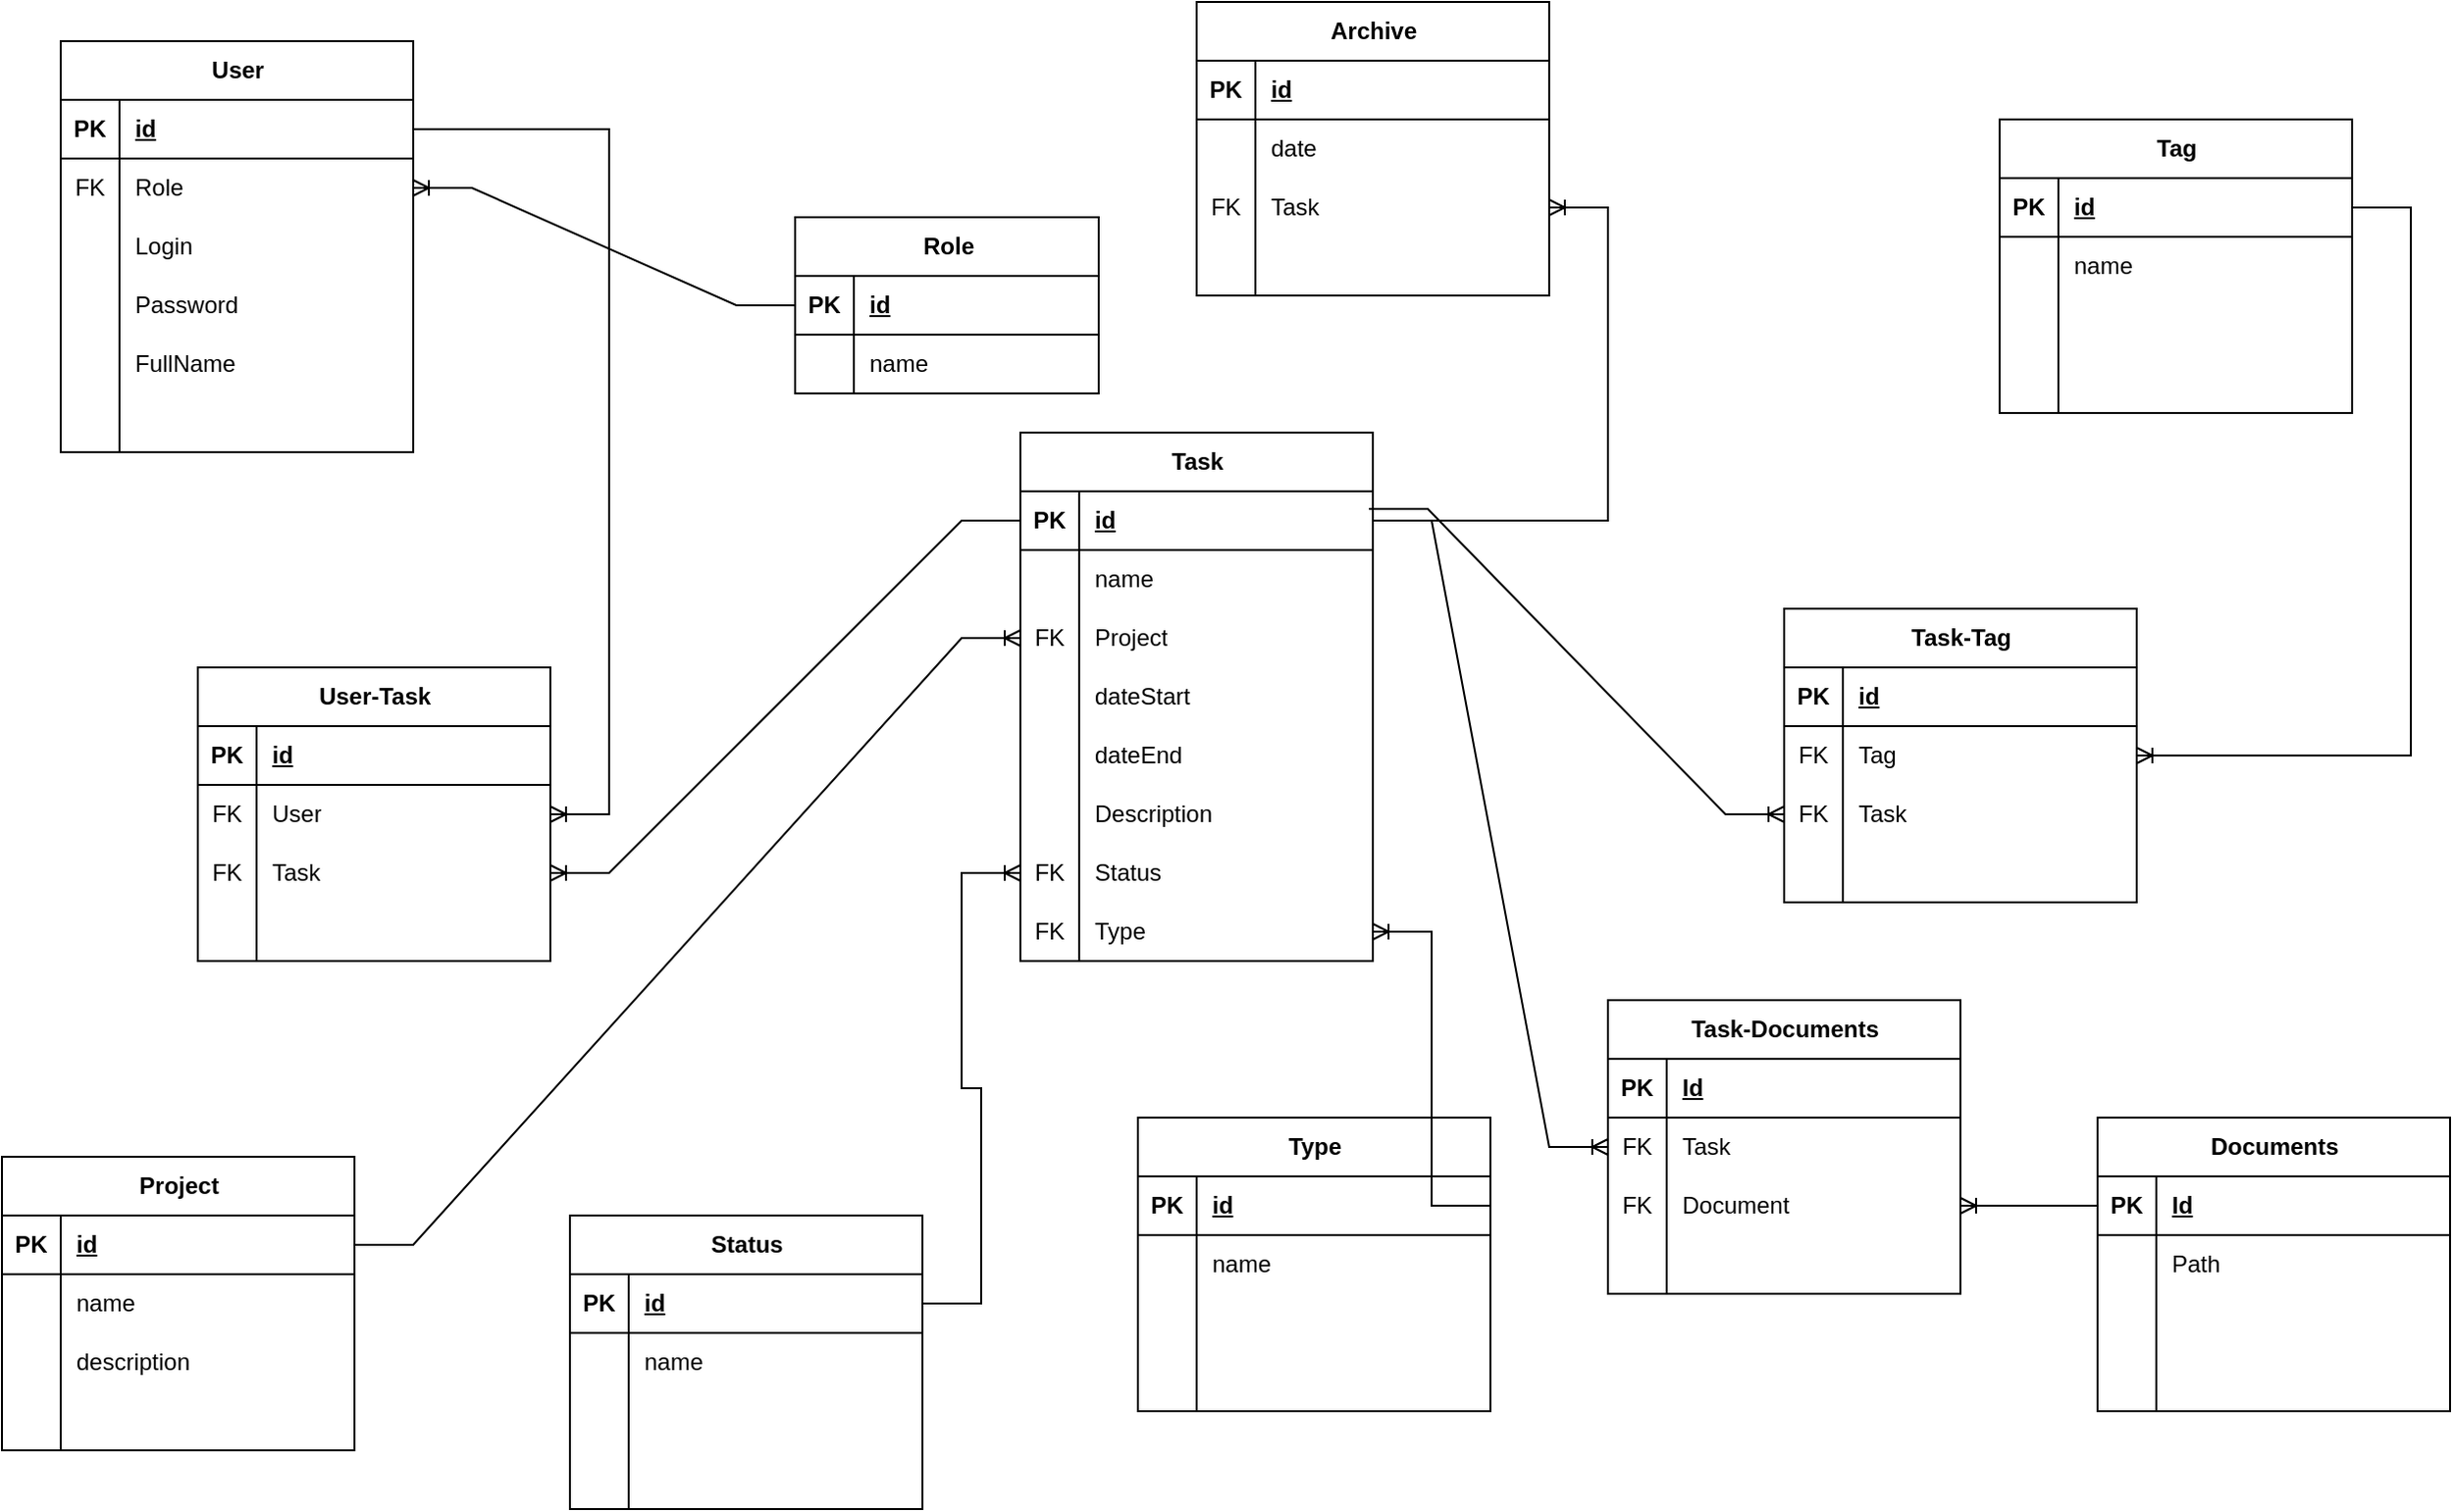 <mxfile version="22.0.2" type="device">
  <diagram id="R2lEEEUBdFMjLlhIrx00" name="Page-1">
    <mxGraphModel dx="1418" dy="820" grid="1" gridSize="10" guides="1" tooltips="1" connect="1" arrows="1" fold="1" page="1" pageScale="1" pageWidth="850" pageHeight="1100" math="0" shadow="0" extFonts="Permanent Marker^https://fonts.googleapis.com/css?family=Permanent+Marker">
      <root>
        <mxCell id="0" />
        <mxCell id="1" parent="0" />
        <mxCell id="ptGIUwqF2Bu1cJbX9sS0-1" value="User" style="shape=table;startSize=30;container=1;collapsible=1;childLayout=tableLayout;fixedRows=1;rowLines=0;fontStyle=1;align=center;resizeLast=1;html=1;" parent="1" vertex="1">
          <mxGeometry x="50" y="60" width="180" height="210" as="geometry" />
        </mxCell>
        <mxCell id="ptGIUwqF2Bu1cJbX9sS0-2" value="" style="shape=tableRow;horizontal=0;startSize=0;swimlaneHead=0;swimlaneBody=0;fillColor=none;collapsible=0;dropTarget=0;points=[[0,0.5],[1,0.5]];portConstraint=eastwest;top=0;left=0;right=0;bottom=1;" parent="ptGIUwqF2Bu1cJbX9sS0-1" vertex="1">
          <mxGeometry y="30" width="180" height="30" as="geometry" />
        </mxCell>
        <mxCell id="ptGIUwqF2Bu1cJbX9sS0-3" value="PK" style="shape=partialRectangle;connectable=0;fillColor=none;top=0;left=0;bottom=0;right=0;fontStyle=1;overflow=hidden;whiteSpace=wrap;html=1;" parent="ptGIUwqF2Bu1cJbX9sS0-2" vertex="1">
          <mxGeometry width="30" height="30" as="geometry">
            <mxRectangle width="30" height="30" as="alternateBounds" />
          </mxGeometry>
        </mxCell>
        <mxCell id="ptGIUwqF2Bu1cJbX9sS0-4" value="id" style="shape=partialRectangle;connectable=0;fillColor=none;top=0;left=0;bottom=0;right=0;align=left;spacingLeft=6;fontStyle=5;overflow=hidden;whiteSpace=wrap;html=1;" parent="ptGIUwqF2Bu1cJbX9sS0-2" vertex="1">
          <mxGeometry x="30" width="150" height="30" as="geometry">
            <mxRectangle width="150" height="30" as="alternateBounds" />
          </mxGeometry>
        </mxCell>
        <mxCell id="ptGIUwqF2Bu1cJbX9sS0-5" value="" style="shape=tableRow;horizontal=0;startSize=0;swimlaneHead=0;swimlaneBody=0;fillColor=none;collapsible=0;dropTarget=0;points=[[0,0.5],[1,0.5]];portConstraint=eastwest;top=0;left=0;right=0;bottom=0;" parent="ptGIUwqF2Bu1cJbX9sS0-1" vertex="1">
          <mxGeometry y="60" width="180" height="30" as="geometry" />
        </mxCell>
        <mxCell id="ptGIUwqF2Bu1cJbX9sS0-6" value="FK" style="shape=partialRectangle;connectable=0;fillColor=none;top=0;left=0;bottom=0;right=0;editable=1;overflow=hidden;whiteSpace=wrap;html=1;" parent="ptGIUwqF2Bu1cJbX9sS0-5" vertex="1">
          <mxGeometry width="30" height="30" as="geometry">
            <mxRectangle width="30" height="30" as="alternateBounds" />
          </mxGeometry>
        </mxCell>
        <mxCell id="ptGIUwqF2Bu1cJbX9sS0-7" value="Role" style="shape=partialRectangle;connectable=0;fillColor=none;top=0;left=0;bottom=0;right=0;align=left;spacingLeft=6;overflow=hidden;whiteSpace=wrap;html=1;" parent="ptGIUwqF2Bu1cJbX9sS0-5" vertex="1">
          <mxGeometry x="30" width="150" height="30" as="geometry">
            <mxRectangle width="150" height="30" as="alternateBounds" />
          </mxGeometry>
        </mxCell>
        <mxCell id="ptGIUwqF2Bu1cJbX9sS0-8" value="" style="shape=tableRow;horizontal=0;startSize=0;swimlaneHead=0;swimlaneBody=0;fillColor=none;collapsible=0;dropTarget=0;points=[[0,0.5],[1,0.5]];portConstraint=eastwest;top=0;left=0;right=0;bottom=0;" parent="ptGIUwqF2Bu1cJbX9sS0-1" vertex="1">
          <mxGeometry y="90" width="180" height="30" as="geometry" />
        </mxCell>
        <mxCell id="ptGIUwqF2Bu1cJbX9sS0-9" value="" style="shape=partialRectangle;connectable=0;fillColor=none;top=0;left=0;bottom=0;right=0;editable=1;overflow=hidden;whiteSpace=wrap;html=1;" parent="ptGIUwqF2Bu1cJbX9sS0-8" vertex="1">
          <mxGeometry width="30" height="30" as="geometry">
            <mxRectangle width="30" height="30" as="alternateBounds" />
          </mxGeometry>
        </mxCell>
        <mxCell id="ptGIUwqF2Bu1cJbX9sS0-10" value="Login" style="shape=partialRectangle;connectable=0;fillColor=none;top=0;left=0;bottom=0;right=0;align=left;spacingLeft=6;overflow=hidden;whiteSpace=wrap;html=1;" parent="ptGIUwqF2Bu1cJbX9sS0-8" vertex="1">
          <mxGeometry x="30" width="150" height="30" as="geometry">
            <mxRectangle width="150" height="30" as="alternateBounds" />
          </mxGeometry>
        </mxCell>
        <mxCell id="ptGIUwqF2Bu1cJbX9sS0-11" value="" style="shape=tableRow;horizontal=0;startSize=0;swimlaneHead=0;swimlaneBody=0;fillColor=none;collapsible=0;dropTarget=0;points=[[0,0.5],[1,0.5]];portConstraint=eastwest;top=0;left=0;right=0;bottom=0;" parent="ptGIUwqF2Bu1cJbX9sS0-1" vertex="1">
          <mxGeometry y="120" width="180" height="30" as="geometry" />
        </mxCell>
        <mxCell id="ptGIUwqF2Bu1cJbX9sS0-12" value="" style="shape=partialRectangle;connectable=0;fillColor=none;top=0;left=0;bottom=0;right=0;editable=1;overflow=hidden;whiteSpace=wrap;html=1;" parent="ptGIUwqF2Bu1cJbX9sS0-11" vertex="1">
          <mxGeometry width="30" height="30" as="geometry">
            <mxRectangle width="30" height="30" as="alternateBounds" />
          </mxGeometry>
        </mxCell>
        <mxCell id="ptGIUwqF2Bu1cJbX9sS0-13" value="Password" style="shape=partialRectangle;connectable=0;fillColor=none;top=0;left=0;bottom=0;right=0;align=left;spacingLeft=6;overflow=hidden;whiteSpace=wrap;html=1;" parent="ptGIUwqF2Bu1cJbX9sS0-11" vertex="1">
          <mxGeometry x="30" width="150" height="30" as="geometry">
            <mxRectangle width="150" height="30" as="alternateBounds" />
          </mxGeometry>
        </mxCell>
        <mxCell id="ptGIUwqF2Bu1cJbX9sS0-27" style="shape=tableRow;horizontal=0;startSize=0;swimlaneHead=0;swimlaneBody=0;fillColor=none;collapsible=0;dropTarget=0;points=[[0,0.5],[1,0.5]];portConstraint=eastwest;top=0;left=0;right=0;bottom=0;" parent="ptGIUwqF2Bu1cJbX9sS0-1" vertex="1">
          <mxGeometry y="150" width="180" height="30" as="geometry" />
        </mxCell>
        <mxCell id="ptGIUwqF2Bu1cJbX9sS0-28" style="shape=partialRectangle;connectable=0;fillColor=none;top=0;left=0;bottom=0;right=0;editable=1;overflow=hidden;whiteSpace=wrap;html=1;" parent="ptGIUwqF2Bu1cJbX9sS0-27" vertex="1">
          <mxGeometry width="30" height="30" as="geometry">
            <mxRectangle width="30" height="30" as="alternateBounds" />
          </mxGeometry>
        </mxCell>
        <mxCell id="ptGIUwqF2Bu1cJbX9sS0-29" value="FullName" style="shape=partialRectangle;connectable=0;fillColor=none;top=0;left=0;bottom=0;right=0;align=left;spacingLeft=6;overflow=hidden;whiteSpace=wrap;html=1;" parent="ptGIUwqF2Bu1cJbX9sS0-27" vertex="1">
          <mxGeometry x="30" width="150" height="30" as="geometry">
            <mxRectangle width="150" height="30" as="alternateBounds" />
          </mxGeometry>
        </mxCell>
        <mxCell id="ptGIUwqF2Bu1cJbX9sS0-30" style="shape=tableRow;horizontal=0;startSize=0;swimlaneHead=0;swimlaneBody=0;fillColor=none;collapsible=0;dropTarget=0;points=[[0,0.5],[1,0.5]];portConstraint=eastwest;top=0;left=0;right=0;bottom=0;" parent="ptGIUwqF2Bu1cJbX9sS0-1" vertex="1">
          <mxGeometry y="180" width="180" height="30" as="geometry" />
        </mxCell>
        <mxCell id="ptGIUwqF2Bu1cJbX9sS0-31" style="shape=partialRectangle;connectable=0;fillColor=none;top=0;left=0;bottom=0;right=0;editable=1;overflow=hidden;whiteSpace=wrap;html=1;" parent="ptGIUwqF2Bu1cJbX9sS0-30" vertex="1">
          <mxGeometry width="30" height="30" as="geometry">
            <mxRectangle width="30" height="30" as="alternateBounds" />
          </mxGeometry>
        </mxCell>
        <mxCell id="ptGIUwqF2Bu1cJbX9sS0-32" style="shape=partialRectangle;connectable=0;fillColor=none;top=0;left=0;bottom=0;right=0;align=left;spacingLeft=6;overflow=hidden;whiteSpace=wrap;html=1;" parent="ptGIUwqF2Bu1cJbX9sS0-30" vertex="1">
          <mxGeometry x="30" width="150" height="30" as="geometry">
            <mxRectangle width="150" height="30" as="alternateBounds" />
          </mxGeometry>
        </mxCell>
        <mxCell id="ptGIUwqF2Bu1cJbX9sS0-14" value="Role" style="shape=table;startSize=30;container=1;collapsible=1;childLayout=tableLayout;fixedRows=1;rowLines=0;fontStyle=1;align=center;resizeLast=1;html=1;" parent="1" vertex="1">
          <mxGeometry x="425" y="150" width="155" height="90" as="geometry" />
        </mxCell>
        <mxCell id="ptGIUwqF2Bu1cJbX9sS0-15" value="" style="shape=tableRow;horizontal=0;startSize=0;swimlaneHead=0;swimlaneBody=0;fillColor=none;collapsible=0;dropTarget=0;points=[[0,0.5],[1,0.5]];portConstraint=eastwest;top=0;left=0;right=0;bottom=1;" parent="ptGIUwqF2Bu1cJbX9sS0-14" vertex="1">
          <mxGeometry y="30" width="155" height="30" as="geometry" />
        </mxCell>
        <mxCell id="ptGIUwqF2Bu1cJbX9sS0-16" value="PK" style="shape=partialRectangle;connectable=0;fillColor=none;top=0;left=0;bottom=0;right=0;fontStyle=1;overflow=hidden;whiteSpace=wrap;html=1;" parent="ptGIUwqF2Bu1cJbX9sS0-15" vertex="1">
          <mxGeometry width="30" height="30" as="geometry">
            <mxRectangle width="30" height="30" as="alternateBounds" />
          </mxGeometry>
        </mxCell>
        <mxCell id="ptGIUwqF2Bu1cJbX9sS0-17" value="id&lt;span style=&quot;white-space: pre;&quot;&gt;&#x9;&lt;/span&gt;&lt;span style=&quot;white-space: pre;&quot;&gt;&#x9;&lt;/span&gt;" style="shape=partialRectangle;connectable=0;fillColor=none;top=0;left=0;bottom=0;right=0;align=left;spacingLeft=6;fontStyle=5;overflow=hidden;whiteSpace=wrap;html=1;" parent="ptGIUwqF2Bu1cJbX9sS0-15" vertex="1">
          <mxGeometry x="30" width="125" height="30" as="geometry">
            <mxRectangle width="125" height="30" as="alternateBounds" />
          </mxGeometry>
        </mxCell>
        <mxCell id="ptGIUwqF2Bu1cJbX9sS0-18" value="" style="shape=tableRow;horizontal=0;startSize=0;swimlaneHead=0;swimlaneBody=0;fillColor=none;collapsible=0;dropTarget=0;points=[[0,0.5],[1,0.5]];portConstraint=eastwest;top=0;left=0;right=0;bottom=0;" parent="ptGIUwqF2Bu1cJbX9sS0-14" vertex="1">
          <mxGeometry y="60" width="155" height="30" as="geometry" />
        </mxCell>
        <mxCell id="ptGIUwqF2Bu1cJbX9sS0-19" value="" style="shape=partialRectangle;connectable=0;fillColor=none;top=0;left=0;bottom=0;right=0;editable=1;overflow=hidden;whiteSpace=wrap;html=1;" parent="ptGIUwqF2Bu1cJbX9sS0-18" vertex="1">
          <mxGeometry width="30" height="30" as="geometry">
            <mxRectangle width="30" height="30" as="alternateBounds" />
          </mxGeometry>
        </mxCell>
        <mxCell id="ptGIUwqF2Bu1cJbX9sS0-20" value="name" style="shape=partialRectangle;connectable=0;fillColor=none;top=0;left=0;bottom=0;right=0;align=left;spacingLeft=6;overflow=hidden;whiteSpace=wrap;html=1;" parent="ptGIUwqF2Bu1cJbX9sS0-18" vertex="1">
          <mxGeometry x="30" width="125" height="30" as="geometry">
            <mxRectangle width="125" height="30" as="alternateBounds" />
          </mxGeometry>
        </mxCell>
        <mxCell id="ptGIUwqF2Bu1cJbX9sS0-33" value="Archive" style="shape=table;startSize=30;container=1;collapsible=1;childLayout=tableLayout;fixedRows=1;rowLines=0;fontStyle=1;align=center;resizeLast=1;html=1;" parent="1" vertex="1">
          <mxGeometry x="630" y="40" width="180" height="150" as="geometry" />
        </mxCell>
        <mxCell id="ptGIUwqF2Bu1cJbX9sS0-34" value="" style="shape=tableRow;horizontal=0;startSize=0;swimlaneHead=0;swimlaneBody=0;fillColor=none;collapsible=0;dropTarget=0;points=[[0,0.5],[1,0.5]];portConstraint=eastwest;top=0;left=0;right=0;bottom=1;" parent="ptGIUwqF2Bu1cJbX9sS0-33" vertex="1">
          <mxGeometry y="30" width="180" height="30" as="geometry" />
        </mxCell>
        <mxCell id="ptGIUwqF2Bu1cJbX9sS0-35" value="PK" style="shape=partialRectangle;connectable=0;fillColor=none;top=0;left=0;bottom=0;right=0;fontStyle=1;overflow=hidden;whiteSpace=wrap;html=1;" parent="ptGIUwqF2Bu1cJbX9sS0-34" vertex="1">
          <mxGeometry width="30" height="30" as="geometry">
            <mxRectangle width="30" height="30" as="alternateBounds" />
          </mxGeometry>
        </mxCell>
        <mxCell id="ptGIUwqF2Bu1cJbX9sS0-36" value="id" style="shape=partialRectangle;connectable=0;fillColor=none;top=0;left=0;bottom=0;right=0;align=left;spacingLeft=6;fontStyle=5;overflow=hidden;whiteSpace=wrap;html=1;" parent="ptGIUwqF2Bu1cJbX9sS0-34" vertex="1">
          <mxGeometry x="30" width="150" height="30" as="geometry">
            <mxRectangle width="150" height="30" as="alternateBounds" />
          </mxGeometry>
        </mxCell>
        <mxCell id="ptGIUwqF2Bu1cJbX9sS0-37" value="" style="shape=tableRow;horizontal=0;startSize=0;swimlaneHead=0;swimlaneBody=0;fillColor=none;collapsible=0;dropTarget=0;points=[[0,0.5],[1,0.5]];portConstraint=eastwest;top=0;left=0;right=0;bottom=0;" parent="ptGIUwqF2Bu1cJbX9sS0-33" vertex="1">
          <mxGeometry y="60" width="180" height="30" as="geometry" />
        </mxCell>
        <mxCell id="ptGIUwqF2Bu1cJbX9sS0-38" value="" style="shape=partialRectangle;connectable=0;fillColor=none;top=0;left=0;bottom=0;right=0;editable=1;overflow=hidden;whiteSpace=wrap;html=1;" parent="ptGIUwqF2Bu1cJbX9sS0-37" vertex="1">
          <mxGeometry width="30" height="30" as="geometry">
            <mxRectangle width="30" height="30" as="alternateBounds" />
          </mxGeometry>
        </mxCell>
        <mxCell id="ptGIUwqF2Bu1cJbX9sS0-39" value="date" style="shape=partialRectangle;connectable=0;fillColor=none;top=0;left=0;bottom=0;right=0;align=left;spacingLeft=6;overflow=hidden;whiteSpace=wrap;html=1;" parent="ptGIUwqF2Bu1cJbX9sS0-37" vertex="1">
          <mxGeometry x="30" width="150" height="30" as="geometry">
            <mxRectangle width="150" height="30" as="alternateBounds" />
          </mxGeometry>
        </mxCell>
        <mxCell id="ptGIUwqF2Bu1cJbX9sS0-40" value="" style="shape=tableRow;horizontal=0;startSize=0;swimlaneHead=0;swimlaneBody=0;fillColor=none;collapsible=0;dropTarget=0;points=[[0,0.5],[1,0.5]];portConstraint=eastwest;top=0;left=0;right=0;bottom=0;" parent="ptGIUwqF2Bu1cJbX9sS0-33" vertex="1">
          <mxGeometry y="90" width="180" height="30" as="geometry" />
        </mxCell>
        <mxCell id="ptGIUwqF2Bu1cJbX9sS0-41" value="FK" style="shape=partialRectangle;connectable=0;fillColor=none;top=0;left=0;bottom=0;right=0;editable=1;overflow=hidden;whiteSpace=wrap;html=1;" parent="ptGIUwqF2Bu1cJbX9sS0-40" vertex="1">
          <mxGeometry width="30" height="30" as="geometry">
            <mxRectangle width="30" height="30" as="alternateBounds" />
          </mxGeometry>
        </mxCell>
        <mxCell id="ptGIUwqF2Bu1cJbX9sS0-42" value="Task" style="shape=partialRectangle;connectable=0;fillColor=none;top=0;left=0;bottom=0;right=0;align=left;spacingLeft=6;overflow=hidden;whiteSpace=wrap;html=1;" parent="ptGIUwqF2Bu1cJbX9sS0-40" vertex="1">
          <mxGeometry x="30" width="150" height="30" as="geometry">
            <mxRectangle width="150" height="30" as="alternateBounds" />
          </mxGeometry>
        </mxCell>
        <mxCell id="ptGIUwqF2Bu1cJbX9sS0-43" value="" style="shape=tableRow;horizontal=0;startSize=0;swimlaneHead=0;swimlaneBody=0;fillColor=none;collapsible=0;dropTarget=0;points=[[0,0.5],[1,0.5]];portConstraint=eastwest;top=0;left=0;right=0;bottom=0;" parent="ptGIUwqF2Bu1cJbX9sS0-33" vertex="1">
          <mxGeometry y="120" width="180" height="30" as="geometry" />
        </mxCell>
        <mxCell id="ptGIUwqF2Bu1cJbX9sS0-44" value="" style="shape=partialRectangle;connectable=0;fillColor=none;top=0;left=0;bottom=0;right=0;editable=1;overflow=hidden;whiteSpace=wrap;html=1;" parent="ptGIUwqF2Bu1cJbX9sS0-43" vertex="1">
          <mxGeometry width="30" height="30" as="geometry">
            <mxRectangle width="30" height="30" as="alternateBounds" />
          </mxGeometry>
        </mxCell>
        <mxCell id="ptGIUwqF2Bu1cJbX9sS0-45" value="" style="shape=partialRectangle;connectable=0;fillColor=none;top=0;left=0;bottom=0;right=0;align=left;spacingLeft=6;overflow=hidden;whiteSpace=wrap;html=1;" parent="ptGIUwqF2Bu1cJbX9sS0-43" vertex="1">
          <mxGeometry x="30" width="150" height="30" as="geometry">
            <mxRectangle width="150" height="30" as="alternateBounds" />
          </mxGeometry>
        </mxCell>
        <mxCell id="ptGIUwqF2Bu1cJbX9sS0-46" value="" style="edgeStyle=entityRelationEdgeStyle;fontSize=12;html=1;endArrow=ERoneToMany;rounded=0;exitX=0;exitY=0.5;exitDx=0;exitDy=0;entryX=1;entryY=0.5;entryDx=0;entryDy=0;" parent="1" source="ptGIUwqF2Bu1cJbX9sS0-15" target="ptGIUwqF2Bu1cJbX9sS0-5" edge="1">
          <mxGeometry width="100" height="100" relative="1" as="geometry">
            <mxPoint x="310" y="530" as="sourcePoint" />
            <mxPoint x="410" y="430" as="targetPoint" />
            <Array as="points">
              <mxPoint x="350" y="330" />
            </Array>
          </mxGeometry>
        </mxCell>
        <mxCell id="ptGIUwqF2Bu1cJbX9sS0-47" value="Project" style="shape=table;startSize=30;container=1;collapsible=1;childLayout=tableLayout;fixedRows=1;rowLines=0;fontStyle=1;align=center;resizeLast=1;html=1;" parent="1" vertex="1">
          <mxGeometry x="20" y="630" width="180" height="150" as="geometry" />
        </mxCell>
        <mxCell id="ptGIUwqF2Bu1cJbX9sS0-48" value="" style="shape=tableRow;horizontal=0;startSize=0;swimlaneHead=0;swimlaneBody=0;fillColor=none;collapsible=0;dropTarget=0;points=[[0,0.5],[1,0.5]];portConstraint=eastwest;top=0;left=0;right=0;bottom=1;" parent="ptGIUwqF2Bu1cJbX9sS0-47" vertex="1">
          <mxGeometry y="30" width="180" height="30" as="geometry" />
        </mxCell>
        <mxCell id="ptGIUwqF2Bu1cJbX9sS0-49" value="PK" style="shape=partialRectangle;connectable=0;fillColor=none;top=0;left=0;bottom=0;right=0;fontStyle=1;overflow=hidden;whiteSpace=wrap;html=1;" parent="ptGIUwqF2Bu1cJbX9sS0-48" vertex="1">
          <mxGeometry width="30" height="30" as="geometry">
            <mxRectangle width="30" height="30" as="alternateBounds" />
          </mxGeometry>
        </mxCell>
        <mxCell id="ptGIUwqF2Bu1cJbX9sS0-50" value="id" style="shape=partialRectangle;connectable=0;fillColor=none;top=0;left=0;bottom=0;right=0;align=left;spacingLeft=6;fontStyle=5;overflow=hidden;whiteSpace=wrap;html=1;" parent="ptGIUwqF2Bu1cJbX9sS0-48" vertex="1">
          <mxGeometry x="30" width="150" height="30" as="geometry">
            <mxRectangle width="150" height="30" as="alternateBounds" />
          </mxGeometry>
        </mxCell>
        <mxCell id="ptGIUwqF2Bu1cJbX9sS0-51" value="" style="shape=tableRow;horizontal=0;startSize=0;swimlaneHead=0;swimlaneBody=0;fillColor=none;collapsible=0;dropTarget=0;points=[[0,0.5],[1,0.5]];portConstraint=eastwest;top=0;left=0;right=0;bottom=0;" parent="ptGIUwqF2Bu1cJbX9sS0-47" vertex="1">
          <mxGeometry y="60" width="180" height="30" as="geometry" />
        </mxCell>
        <mxCell id="ptGIUwqF2Bu1cJbX9sS0-52" value="" style="shape=partialRectangle;connectable=0;fillColor=none;top=0;left=0;bottom=0;right=0;editable=1;overflow=hidden;whiteSpace=wrap;html=1;" parent="ptGIUwqF2Bu1cJbX9sS0-51" vertex="1">
          <mxGeometry width="30" height="30" as="geometry">
            <mxRectangle width="30" height="30" as="alternateBounds" />
          </mxGeometry>
        </mxCell>
        <mxCell id="ptGIUwqF2Bu1cJbX9sS0-53" value="name" style="shape=partialRectangle;connectable=0;fillColor=none;top=0;left=0;bottom=0;right=0;align=left;spacingLeft=6;overflow=hidden;whiteSpace=wrap;html=1;" parent="ptGIUwqF2Bu1cJbX9sS0-51" vertex="1">
          <mxGeometry x="30" width="150" height="30" as="geometry">
            <mxRectangle width="150" height="30" as="alternateBounds" />
          </mxGeometry>
        </mxCell>
        <mxCell id="ptGIUwqF2Bu1cJbX9sS0-54" value="" style="shape=tableRow;horizontal=0;startSize=0;swimlaneHead=0;swimlaneBody=0;fillColor=none;collapsible=0;dropTarget=0;points=[[0,0.5],[1,0.5]];portConstraint=eastwest;top=0;left=0;right=0;bottom=0;" parent="ptGIUwqF2Bu1cJbX9sS0-47" vertex="1">
          <mxGeometry y="90" width="180" height="30" as="geometry" />
        </mxCell>
        <mxCell id="ptGIUwqF2Bu1cJbX9sS0-55" value="" style="shape=partialRectangle;connectable=0;fillColor=none;top=0;left=0;bottom=0;right=0;editable=1;overflow=hidden;whiteSpace=wrap;html=1;" parent="ptGIUwqF2Bu1cJbX9sS0-54" vertex="1">
          <mxGeometry width="30" height="30" as="geometry">
            <mxRectangle width="30" height="30" as="alternateBounds" />
          </mxGeometry>
        </mxCell>
        <mxCell id="ptGIUwqF2Bu1cJbX9sS0-56" value="description" style="shape=partialRectangle;connectable=0;fillColor=none;top=0;left=0;bottom=0;right=0;align=left;spacingLeft=6;overflow=hidden;whiteSpace=wrap;html=1;" parent="ptGIUwqF2Bu1cJbX9sS0-54" vertex="1">
          <mxGeometry x="30" width="150" height="30" as="geometry">
            <mxRectangle width="150" height="30" as="alternateBounds" />
          </mxGeometry>
        </mxCell>
        <mxCell id="ptGIUwqF2Bu1cJbX9sS0-57" value="" style="shape=tableRow;horizontal=0;startSize=0;swimlaneHead=0;swimlaneBody=0;fillColor=none;collapsible=0;dropTarget=0;points=[[0,0.5],[1,0.5]];portConstraint=eastwest;top=0;left=0;right=0;bottom=0;" parent="ptGIUwqF2Bu1cJbX9sS0-47" vertex="1">
          <mxGeometry y="120" width="180" height="30" as="geometry" />
        </mxCell>
        <mxCell id="ptGIUwqF2Bu1cJbX9sS0-58" value="" style="shape=partialRectangle;connectable=0;fillColor=none;top=0;left=0;bottom=0;right=0;editable=1;overflow=hidden;whiteSpace=wrap;html=1;" parent="ptGIUwqF2Bu1cJbX9sS0-57" vertex="1">
          <mxGeometry width="30" height="30" as="geometry">
            <mxRectangle width="30" height="30" as="alternateBounds" />
          </mxGeometry>
        </mxCell>
        <mxCell id="ptGIUwqF2Bu1cJbX9sS0-59" value="" style="shape=partialRectangle;connectable=0;fillColor=none;top=0;left=0;bottom=0;right=0;align=left;spacingLeft=6;overflow=hidden;whiteSpace=wrap;html=1;" parent="ptGIUwqF2Bu1cJbX9sS0-57" vertex="1">
          <mxGeometry x="30" width="150" height="30" as="geometry">
            <mxRectangle width="150" height="30" as="alternateBounds" />
          </mxGeometry>
        </mxCell>
        <mxCell id="ptGIUwqF2Bu1cJbX9sS0-60" value="Task" style="shape=table;startSize=30;container=1;collapsible=1;childLayout=tableLayout;fixedRows=1;rowLines=0;fontStyle=1;align=center;resizeLast=1;html=1;" parent="1" vertex="1">
          <mxGeometry x="540" y="260" width="180" height="270" as="geometry" />
        </mxCell>
        <mxCell id="ptGIUwqF2Bu1cJbX9sS0-61" value="" style="shape=tableRow;horizontal=0;startSize=0;swimlaneHead=0;swimlaneBody=0;fillColor=none;collapsible=0;dropTarget=0;points=[[0,0.5],[1,0.5]];portConstraint=eastwest;top=0;left=0;right=0;bottom=1;" parent="ptGIUwqF2Bu1cJbX9sS0-60" vertex="1">
          <mxGeometry y="30" width="180" height="30" as="geometry" />
        </mxCell>
        <mxCell id="ptGIUwqF2Bu1cJbX9sS0-62" value="PK" style="shape=partialRectangle;connectable=0;fillColor=none;top=0;left=0;bottom=0;right=0;fontStyle=1;overflow=hidden;whiteSpace=wrap;html=1;" parent="ptGIUwqF2Bu1cJbX9sS0-61" vertex="1">
          <mxGeometry width="30" height="30" as="geometry">
            <mxRectangle width="30" height="30" as="alternateBounds" />
          </mxGeometry>
        </mxCell>
        <mxCell id="ptGIUwqF2Bu1cJbX9sS0-63" value="id" style="shape=partialRectangle;connectable=0;fillColor=none;top=0;left=0;bottom=0;right=0;align=left;spacingLeft=6;fontStyle=5;overflow=hidden;whiteSpace=wrap;html=1;" parent="ptGIUwqF2Bu1cJbX9sS0-61" vertex="1">
          <mxGeometry x="30" width="150" height="30" as="geometry">
            <mxRectangle width="150" height="30" as="alternateBounds" />
          </mxGeometry>
        </mxCell>
        <mxCell id="ptGIUwqF2Bu1cJbX9sS0-64" value="" style="shape=tableRow;horizontal=0;startSize=0;swimlaneHead=0;swimlaneBody=0;fillColor=none;collapsible=0;dropTarget=0;points=[[0,0.5],[1,0.5]];portConstraint=eastwest;top=0;left=0;right=0;bottom=0;" parent="ptGIUwqF2Bu1cJbX9sS0-60" vertex="1">
          <mxGeometry y="60" width="180" height="30" as="geometry" />
        </mxCell>
        <mxCell id="ptGIUwqF2Bu1cJbX9sS0-65" value="" style="shape=partialRectangle;connectable=0;fillColor=none;top=0;left=0;bottom=0;right=0;editable=1;overflow=hidden;whiteSpace=wrap;html=1;" parent="ptGIUwqF2Bu1cJbX9sS0-64" vertex="1">
          <mxGeometry width="30" height="30" as="geometry">
            <mxRectangle width="30" height="30" as="alternateBounds" />
          </mxGeometry>
        </mxCell>
        <mxCell id="ptGIUwqF2Bu1cJbX9sS0-66" value="name" style="shape=partialRectangle;connectable=0;fillColor=none;top=0;left=0;bottom=0;right=0;align=left;spacingLeft=6;overflow=hidden;whiteSpace=wrap;html=1;" parent="ptGIUwqF2Bu1cJbX9sS0-64" vertex="1">
          <mxGeometry x="30" width="150" height="30" as="geometry">
            <mxRectangle width="150" height="30" as="alternateBounds" />
          </mxGeometry>
        </mxCell>
        <mxCell id="ptGIUwqF2Bu1cJbX9sS0-67" value="" style="shape=tableRow;horizontal=0;startSize=0;swimlaneHead=0;swimlaneBody=0;fillColor=none;collapsible=0;dropTarget=0;points=[[0,0.5],[1,0.5]];portConstraint=eastwest;top=0;left=0;right=0;bottom=0;" parent="ptGIUwqF2Bu1cJbX9sS0-60" vertex="1">
          <mxGeometry y="90" width="180" height="30" as="geometry" />
        </mxCell>
        <mxCell id="ptGIUwqF2Bu1cJbX9sS0-68" value="FK" style="shape=partialRectangle;connectable=0;fillColor=none;top=0;left=0;bottom=0;right=0;editable=1;overflow=hidden;whiteSpace=wrap;html=1;" parent="ptGIUwqF2Bu1cJbX9sS0-67" vertex="1">
          <mxGeometry width="30" height="30" as="geometry">
            <mxRectangle width="30" height="30" as="alternateBounds" />
          </mxGeometry>
        </mxCell>
        <mxCell id="ptGIUwqF2Bu1cJbX9sS0-69" value="Project" style="shape=partialRectangle;connectable=0;fillColor=none;top=0;left=0;bottom=0;right=0;align=left;spacingLeft=6;overflow=hidden;whiteSpace=wrap;html=1;" parent="ptGIUwqF2Bu1cJbX9sS0-67" vertex="1">
          <mxGeometry x="30" width="150" height="30" as="geometry">
            <mxRectangle width="150" height="30" as="alternateBounds" />
          </mxGeometry>
        </mxCell>
        <mxCell id="ptGIUwqF2Bu1cJbX9sS0-70" value="" style="shape=tableRow;horizontal=0;startSize=0;swimlaneHead=0;swimlaneBody=0;fillColor=none;collapsible=0;dropTarget=0;points=[[0,0.5],[1,0.5]];portConstraint=eastwest;top=0;left=0;right=0;bottom=0;" parent="ptGIUwqF2Bu1cJbX9sS0-60" vertex="1">
          <mxGeometry y="120" width="180" height="30" as="geometry" />
        </mxCell>
        <mxCell id="ptGIUwqF2Bu1cJbX9sS0-71" value="" style="shape=partialRectangle;connectable=0;fillColor=none;top=0;left=0;bottom=0;right=0;editable=1;overflow=hidden;whiteSpace=wrap;html=1;" parent="ptGIUwqF2Bu1cJbX9sS0-70" vertex="1">
          <mxGeometry width="30" height="30" as="geometry">
            <mxRectangle width="30" height="30" as="alternateBounds" />
          </mxGeometry>
        </mxCell>
        <mxCell id="ptGIUwqF2Bu1cJbX9sS0-72" value="dateStart" style="shape=partialRectangle;connectable=0;fillColor=none;top=0;left=0;bottom=0;right=0;align=left;spacingLeft=6;overflow=hidden;whiteSpace=wrap;html=1;" parent="ptGIUwqF2Bu1cJbX9sS0-70" vertex="1">
          <mxGeometry x="30" width="150" height="30" as="geometry">
            <mxRectangle width="150" height="30" as="alternateBounds" />
          </mxGeometry>
        </mxCell>
        <mxCell id="ptGIUwqF2Bu1cJbX9sS0-73" style="shape=tableRow;horizontal=0;startSize=0;swimlaneHead=0;swimlaneBody=0;fillColor=none;collapsible=0;dropTarget=0;points=[[0,0.5],[1,0.5]];portConstraint=eastwest;top=0;left=0;right=0;bottom=0;" parent="ptGIUwqF2Bu1cJbX9sS0-60" vertex="1">
          <mxGeometry y="150" width="180" height="30" as="geometry" />
        </mxCell>
        <mxCell id="ptGIUwqF2Bu1cJbX9sS0-74" style="shape=partialRectangle;connectable=0;fillColor=none;top=0;left=0;bottom=0;right=0;editable=1;overflow=hidden;whiteSpace=wrap;html=1;" parent="ptGIUwqF2Bu1cJbX9sS0-73" vertex="1">
          <mxGeometry width="30" height="30" as="geometry">
            <mxRectangle width="30" height="30" as="alternateBounds" />
          </mxGeometry>
        </mxCell>
        <mxCell id="ptGIUwqF2Bu1cJbX9sS0-75" value="dateEnd" style="shape=partialRectangle;connectable=0;fillColor=none;top=0;left=0;bottom=0;right=0;align=left;spacingLeft=6;overflow=hidden;whiteSpace=wrap;html=1;" parent="ptGIUwqF2Bu1cJbX9sS0-73" vertex="1">
          <mxGeometry x="30" width="150" height="30" as="geometry">
            <mxRectangle width="150" height="30" as="alternateBounds" />
          </mxGeometry>
        </mxCell>
        <mxCell id="ptGIUwqF2Bu1cJbX9sS0-76" style="shape=tableRow;horizontal=0;startSize=0;swimlaneHead=0;swimlaneBody=0;fillColor=none;collapsible=0;dropTarget=0;points=[[0,0.5],[1,0.5]];portConstraint=eastwest;top=0;left=0;right=0;bottom=0;" parent="ptGIUwqF2Bu1cJbX9sS0-60" vertex="1">
          <mxGeometry y="180" width="180" height="30" as="geometry" />
        </mxCell>
        <mxCell id="ptGIUwqF2Bu1cJbX9sS0-77" style="shape=partialRectangle;connectable=0;fillColor=none;top=0;left=0;bottom=0;right=0;editable=1;overflow=hidden;whiteSpace=wrap;html=1;" parent="ptGIUwqF2Bu1cJbX9sS0-76" vertex="1">
          <mxGeometry width="30" height="30" as="geometry">
            <mxRectangle width="30" height="30" as="alternateBounds" />
          </mxGeometry>
        </mxCell>
        <mxCell id="ptGIUwqF2Bu1cJbX9sS0-78" value="Description" style="shape=partialRectangle;connectable=0;fillColor=none;top=0;left=0;bottom=0;right=0;align=left;spacingLeft=6;overflow=hidden;whiteSpace=wrap;html=1;" parent="ptGIUwqF2Bu1cJbX9sS0-76" vertex="1">
          <mxGeometry x="30" width="150" height="30" as="geometry">
            <mxRectangle width="150" height="30" as="alternateBounds" />
          </mxGeometry>
        </mxCell>
        <mxCell id="ptGIUwqF2Bu1cJbX9sS0-79" style="shape=tableRow;horizontal=0;startSize=0;swimlaneHead=0;swimlaneBody=0;fillColor=none;collapsible=0;dropTarget=0;points=[[0,0.5],[1,0.5]];portConstraint=eastwest;top=0;left=0;right=0;bottom=0;" parent="ptGIUwqF2Bu1cJbX9sS0-60" vertex="1">
          <mxGeometry y="210" width="180" height="30" as="geometry" />
        </mxCell>
        <mxCell id="ptGIUwqF2Bu1cJbX9sS0-80" value="FK" style="shape=partialRectangle;connectable=0;fillColor=none;top=0;left=0;bottom=0;right=0;editable=1;overflow=hidden;whiteSpace=wrap;html=1;" parent="ptGIUwqF2Bu1cJbX9sS0-79" vertex="1">
          <mxGeometry width="30" height="30" as="geometry">
            <mxRectangle width="30" height="30" as="alternateBounds" />
          </mxGeometry>
        </mxCell>
        <mxCell id="ptGIUwqF2Bu1cJbX9sS0-81" value="Status" style="shape=partialRectangle;connectable=0;fillColor=none;top=0;left=0;bottom=0;right=0;align=left;spacingLeft=6;overflow=hidden;whiteSpace=wrap;html=1;" parent="ptGIUwqF2Bu1cJbX9sS0-79" vertex="1">
          <mxGeometry x="30" width="150" height="30" as="geometry">
            <mxRectangle width="150" height="30" as="alternateBounds" />
          </mxGeometry>
        </mxCell>
        <mxCell id="ptGIUwqF2Bu1cJbX9sS0-82" style="shape=tableRow;horizontal=0;startSize=0;swimlaneHead=0;swimlaneBody=0;fillColor=none;collapsible=0;dropTarget=0;points=[[0,0.5],[1,0.5]];portConstraint=eastwest;top=0;left=0;right=0;bottom=0;" parent="ptGIUwqF2Bu1cJbX9sS0-60" vertex="1">
          <mxGeometry y="240" width="180" height="30" as="geometry" />
        </mxCell>
        <mxCell id="ptGIUwqF2Bu1cJbX9sS0-83" value="FK" style="shape=partialRectangle;connectable=0;fillColor=none;top=0;left=0;bottom=0;right=0;editable=1;overflow=hidden;whiteSpace=wrap;html=1;" parent="ptGIUwqF2Bu1cJbX9sS0-82" vertex="1">
          <mxGeometry width="30" height="30" as="geometry">
            <mxRectangle width="30" height="30" as="alternateBounds" />
          </mxGeometry>
        </mxCell>
        <mxCell id="ptGIUwqF2Bu1cJbX9sS0-84" value="Type" style="shape=partialRectangle;connectable=0;fillColor=none;top=0;left=0;bottom=0;right=0;align=left;spacingLeft=6;overflow=hidden;whiteSpace=wrap;html=1;" parent="ptGIUwqF2Bu1cJbX9sS0-82" vertex="1">
          <mxGeometry x="30" width="150" height="30" as="geometry">
            <mxRectangle width="150" height="30" as="alternateBounds" />
          </mxGeometry>
        </mxCell>
        <mxCell id="ptGIUwqF2Bu1cJbX9sS0-85" value="Type" style="shape=table;startSize=30;container=1;collapsible=1;childLayout=tableLayout;fixedRows=1;rowLines=0;fontStyle=1;align=center;resizeLast=1;html=1;" parent="1" vertex="1">
          <mxGeometry x="600" y="610" width="180" height="150" as="geometry" />
        </mxCell>
        <mxCell id="ptGIUwqF2Bu1cJbX9sS0-86" value="" style="shape=tableRow;horizontal=0;startSize=0;swimlaneHead=0;swimlaneBody=0;fillColor=none;collapsible=0;dropTarget=0;points=[[0,0.5],[1,0.5]];portConstraint=eastwest;top=0;left=0;right=0;bottom=1;" parent="ptGIUwqF2Bu1cJbX9sS0-85" vertex="1">
          <mxGeometry y="30" width="180" height="30" as="geometry" />
        </mxCell>
        <mxCell id="ptGIUwqF2Bu1cJbX9sS0-87" value="PK" style="shape=partialRectangle;connectable=0;fillColor=none;top=0;left=0;bottom=0;right=0;fontStyle=1;overflow=hidden;whiteSpace=wrap;html=1;" parent="ptGIUwqF2Bu1cJbX9sS0-86" vertex="1">
          <mxGeometry width="30" height="30" as="geometry">
            <mxRectangle width="30" height="30" as="alternateBounds" />
          </mxGeometry>
        </mxCell>
        <mxCell id="ptGIUwqF2Bu1cJbX9sS0-88" value="id" style="shape=partialRectangle;connectable=0;fillColor=none;top=0;left=0;bottom=0;right=0;align=left;spacingLeft=6;fontStyle=5;overflow=hidden;whiteSpace=wrap;html=1;" parent="ptGIUwqF2Bu1cJbX9sS0-86" vertex="1">
          <mxGeometry x="30" width="150" height="30" as="geometry">
            <mxRectangle width="150" height="30" as="alternateBounds" />
          </mxGeometry>
        </mxCell>
        <mxCell id="ptGIUwqF2Bu1cJbX9sS0-89" value="" style="shape=tableRow;horizontal=0;startSize=0;swimlaneHead=0;swimlaneBody=0;fillColor=none;collapsible=0;dropTarget=0;points=[[0,0.5],[1,0.5]];portConstraint=eastwest;top=0;left=0;right=0;bottom=0;" parent="ptGIUwqF2Bu1cJbX9sS0-85" vertex="1">
          <mxGeometry y="60" width="180" height="30" as="geometry" />
        </mxCell>
        <mxCell id="ptGIUwqF2Bu1cJbX9sS0-90" value="" style="shape=partialRectangle;connectable=0;fillColor=none;top=0;left=0;bottom=0;right=0;editable=1;overflow=hidden;whiteSpace=wrap;html=1;" parent="ptGIUwqF2Bu1cJbX9sS0-89" vertex="1">
          <mxGeometry width="30" height="30" as="geometry">
            <mxRectangle width="30" height="30" as="alternateBounds" />
          </mxGeometry>
        </mxCell>
        <mxCell id="ptGIUwqF2Bu1cJbX9sS0-91" value="name" style="shape=partialRectangle;connectable=0;fillColor=none;top=0;left=0;bottom=0;right=0;align=left;spacingLeft=6;overflow=hidden;whiteSpace=wrap;html=1;" parent="ptGIUwqF2Bu1cJbX9sS0-89" vertex="1">
          <mxGeometry x="30" width="150" height="30" as="geometry">
            <mxRectangle width="150" height="30" as="alternateBounds" />
          </mxGeometry>
        </mxCell>
        <mxCell id="ptGIUwqF2Bu1cJbX9sS0-92" value="" style="shape=tableRow;horizontal=0;startSize=0;swimlaneHead=0;swimlaneBody=0;fillColor=none;collapsible=0;dropTarget=0;points=[[0,0.5],[1,0.5]];portConstraint=eastwest;top=0;left=0;right=0;bottom=0;" parent="ptGIUwqF2Bu1cJbX9sS0-85" vertex="1">
          <mxGeometry y="90" width="180" height="30" as="geometry" />
        </mxCell>
        <mxCell id="ptGIUwqF2Bu1cJbX9sS0-93" value="" style="shape=partialRectangle;connectable=0;fillColor=none;top=0;left=0;bottom=0;right=0;editable=1;overflow=hidden;whiteSpace=wrap;html=1;" parent="ptGIUwqF2Bu1cJbX9sS0-92" vertex="1">
          <mxGeometry width="30" height="30" as="geometry">
            <mxRectangle width="30" height="30" as="alternateBounds" />
          </mxGeometry>
        </mxCell>
        <mxCell id="ptGIUwqF2Bu1cJbX9sS0-94" value="" style="shape=partialRectangle;connectable=0;fillColor=none;top=0;left=0;bottom=0;right=0;align=left;spacingLeft=6;overflow=hidden;whiteSpace=wrap;html=1;" parent="ptGIUwqF2Bu1cJbX9sS0-92" vertex="1">
          <mxGeometry x="30" width="150" height="30" as="geometry">
            <mxRectangle width="150" height="30" as="alternateBounds" />
          </mxGeometry>
        </mxCell>
        <mxCell id="ptGIUwqF2Bu1cJbX9sS0-95" value="" style="shape=tableRow;horizontal=0;startSize=0;swimlaneHead=0;swimlaneBody=0;fillColor=none;collapsible=0;dropTarget=0;points=[[0,0.5],[1,0.5]];portConstraint=eastwest;top=0;left=0;right=0;bottom=0;" parent="ptGIUwqF2Bu1cJbX9sS0-85" vertex="1">
          <mxGeometry y="120" width="180" height="30" as="geometry" />
        </mxCell>
        <mxCell id="ptGIUwqF2Bu1cJbX9sS0-96" value="" style="shape=partialRectangle;connectable=0;fillColor=none;top=0;left=0;bottom=0;right=0;editable=1;overflow=hidden;whiteSpace=wrap;html=1;" parent="ptGIUwqF2Bu1cJbX9sS0-95" vertex="1">
          <mxGeometry width="30" height="30" as="geometry">
            <mxRectangle width="30" height="30" as="alternateBounds" />
          </mxGeometry>
        </mxCell>
        <mxCell id="ptGIUwqF2Bu1cJbX9sS0-97" value="" style="shape=partialRectangle;connectable=0;fillColor=none;top=0;left=0;bottom=0;right=0;align=left;spacingLeft=6;overflow=hidden;whiteSpace=wrap;html=1;" parent="ptGIUwqF2Bu1cJbX9sS0-95" vertex="1">
          <mxGeometry x="30" width="150" height="30" as="geometry">
            <mxRectangle width="150" height="30" as="alternateBounds" />
          </mxGeometry>
        </mxCell>
        <mxCell id="ptGIUwqF2Bu1cJbX9sS0-98" value="Status" style="shape=table;startSize=30;container=1;collapsible=1;childLayout=tableLayout;fixedRows=1;rowLines=0;fontStyle=1;align=center;resizeLast=1;html=1;" parent="1" vertex="1">
          <mxGeometry x="310" y="660" width="180" height="150" as="geometry" />
        </mxCell>
        <mxCell id="ptGIUwqF2Bu1cJbX9sS0-99" value="" style="shape=tableRow;horizontal=0;startSize=0;swimlaneHead=0;swimlaneBody=0;fillColor=none;collapsible=0;dropTarget=0;points=[[0,0.5],[1,0.5]];portConstraint=eastwest;top=0;left=0;right=0;bottom=1;" parent="ptGIUwqF2Bu1cJbX9sS0-98" vertex="1">
          <mxGeometry y="30" width="180" height="30" as="geometry" />
        </mxCell>
        <mxCell id="ptGIUwqF2Bu1cJbX9sS0-100" value="PK" style="shape=partialRectangle;connectable=0;fillColor=none;top=0;left=0;bottom=0;right=0;fontStyle=1;overflow=hidden;whiteSpace=wrap;html=1;" parent="ptGIUwqF2Bu1cJbX9sS0-99" vertex="1">
          <mxGeometry width="30" height="30" as="geometry">
            <mxRectangle width="30" height="30" as="alternateBounds" />
          </mxGeometry>
        </mxCell>
        <mxCell id="ptGIUwqF2Bu1cJbX9sS0-101" value="id" style="shape=partialRectangle;connectable=0;fillColor=none;top=0;left=0;bottom=0;right=0;align=left;spacingLeft=6;fontStyle=5;overflow=hidden;whiteSpace=wrap;html=1;" parent="ptGIUwqF2Bu1cJbX9sS0-99" vertex="1">
          <mxGeometry x="30" width="150" height="30" as="geometry">
            <mxRectangle width="150" height="30" as="alternateBounds" />
          </mxGeometry>
        </mxCell>
        <mxCell id="ptGIUwqF2Bu1cJbX9sS0-102" value="" style="shape=tableRow;horizontal=0;startSize=0;swimlaneHead=0;swimlaneBody=0;fillColor=none;collapsible=0;dropTarget=0;points=[[0,0.5],[1,0.5]];portConstraint=eastwest;top=0;left=0;right=0;bottom=0;" parent="ptGIUwqF2Bu1cJbX9sS0-98" vertex="1">
          <mxGeometry y="60" width="180" height="30" as="geometry" />
        </mxCell>
        <mxCell id="ptGIUwqF2Bu1cJbX9sS0-103" value="" style="shape=partialRectangle;connectable=0;fillColor=none;top=0;left=0;bottom=0;right=0;editable=1;overflow=hidden;whiteSpace=wrap;html=1;" parent="ptGIUwqF2Bu1cJbX9sS0-102" vertex="1">
          <mxGeometry width="30" height="30" as="geometry">
            <mxRectangle width="30" height="30" as="alternateBounds" />
          </mxGeometry>
        </mxCell>
        <mxCell id="ptGIUwqF2Bu1cJbX9sS0-104" value="name" style="shape=partialRectangle;connectable=0;fillColor=none;top=0;left=0;bottom=0;right=0;align=left;spacingLeft=6;overflow=hidden;whiteSpace=wrap;html=1;" parent="ptGIUwqF2Bu1cJbX9sS0-102" vertex="1">
          <mxGeometry x="30" width="150" height="30" as="geometry">
            <mxRectangle width="150" height="30" as="alternateBounds" />
          </mxGeometry>
        </mxCell>
        <mxCell id="ptGIUwqF2Bu1cJbX9sS0-105" value="" style="shape=tableRow;horizontal=0;startSize=0;swimlaneHead=0;swimlaneBody=0;fillColor=none;collapsible=0;dropTarget=0;points=[[0,0.5],[1,0.5]];portConstraint=eastwest;top=0;left=0;right=0;bottom=0;" parent="ptGIUwqF2Bu1cJbX9sS0-98" vertex="1">
          <mxGeometry y="90" width="180" height="30" as="geometry" />
        </mxCell>
        <mxCell id="ptGIUwqF2Bu1cJbX9sS0-106" value="" style="shape=partialRectangle;connectable=0;fillColor=none;top=0;left=0;bottom=0;right=0;editable=1;overflow=hidden;whiteSpace=wrap;html=1;" parent="ptGIUwqF2Bu1cJbX9sS0-105" vertex="1">
          <mxGeometry width="30" height="30" as="geometry">
            <mxRectangle width="30" height="30" as="alternateBounds" />
          </mxGeometry>
        </mxCell>
        <mxCell id="ptGIUwqF2Bu1cJbX9sS0-107" value="" style="shape=partialRectangle;connectable=0;fillColor=none;top=0;left=0;bottom=0;right=0;align=left;spacingLeft=6;overflow=hidden;whiteSpace=wrap;html=1;" parent="ptGIUwqF2Bu1cJbX9sS0-105" vertex="1">
          <mxGeometry x="30" width="150" height="30" as="geometry">
            <mxRectangle width="150" height="30" as="alternateBounds" />
          </mxGeometry>
        </mxCell>
        <mxCell id="ptGIUwqF2Bu1cJbX9sS0-108" value="" style="shape=tableRow;horizontal=0;startSize=0;swimlaneHead=0;swimlaneBody=0;fillColor=none;collapsible=0;dropTarget=0;points=[[0,0.5],[1,0.5]];portConstraint=eastwest;top=0;left=0;right=0;bottom=0;" parent="ptGIUwqF2Bu1cJbX9sS0-98" vertex="1">
          <mxGeometry y="120" width="180" height="30" as="geometry" />
        </mxCell>
        <mxCell id="ptGIUwqF2Bu1cJbX9sS0-109" value="" style="shape=partialRectangle;connectable=0;fillColor=none;top=0;left=0;bottom=0;right=0;editable=1;overflow=hidden;whiteSpace=wrap;html=1;" parent="ptGIUwqF2Bu1cJbX9sS0-108" vertex="1">
          <mxGeometry width="30" height="30" as="geometry">
            <mxRectangle width="30" height="30" as="alternateBounds" />
          </mxGeometry>
        </mxCell>
        <mxCell id="ptGIUwqF2Bu1cJbX9sS0-110" value="" style="shape=partialRectangle;connectable=0;fillColor=none;top=0;left=0;bottom=0;right=0;align=left;spacingLeft=6;overflow=hidden;whiteSpace=wrap;html=1;" parent="ptGIUwqF2Bu1cJbX9sS0-108" vertex="1">
          <mxGeometry x="30" width="150" height="30" as="geometry">
            <mxRectangle width="150" height="30" as="alternateBounds" />
          </mxGeometry>
        </mxCell>
        <mxCell id="ptGIUwqF2Bu1cJbX9sS0-114" value="User-Task" style="shape=table;startSize=30;container=1;collapsible=1;childLayout=tableLayout;fixedRows=1;rowLines=0;fontStyle=1;align=center;resizeLast=1;html=1;" parent="1" vertex="1">
          <mxGeometry x="120" y="380" width="180" height="150" as="geometry" />
        </mxCell>
        <mxCell id="ptGIUwqF2Bu1cJbX9sS0-115" value="" style="shape=tableRow;horizontal=0;startSize=0;swimlaneHead=0;swimlaneBody=0;fillColor=none;collapsible=0;dropTarget=0;points=[[0,0.5],[1,0.5]];portConstraint=eastwest;top=0;left=0;right=0;bottom=1;" parent="ptGIUwqF2Bu1cJbX9sS0-114" vertex="1">
          <mxGeometry y="30" width="180" height="30" as="geometry" />
        </mxCell>
        <mxCell id="ptGIUwqF2Bu1cJbX9sS0-116" value="PK" style="shape=partialRectangle;connectable=0;fillColor=none;top=0;left=0;bottom=0;right=0;fontStyle=1;overflow=hidden;whiteSpace=wrap;html=1;" parent="ptGIUwqF2Bu1cJbX9sS0-115" vertex="1">
          <mxGeometry width="30" height="30" as="geometry">
            <mxRectangle width="30" height="30" as="alternateBounds" />
          </mxGeometry>
        </mxCell>
        <mxCell id="ptGIUwqF2Bu1cJbX9sS0-117" value="id" style="shape=partialRectangle;connectable=0;fillColor=none;top=0;left=0;bottom=0;right=0;align=left;spacingLeft=6;fontStyle=5;overflow=hidden;whiteSpace=wrap;html=1;" parent="ptGIUwqF2Bu1cJbX9sS0-115" vertex="1">
          <mxGeometry x="30" width="150" height="30" as="geometry">
            <mxRectangle width="150" height="30" as="alternateBounds" />
          </mxGeometry>
        </mxCell>
        <mxCell id="ptGIUwqF2Bu1cJbX9sS0-118" value="" style="shape=tableRow;horizontal=0;startSize=0;swimlaneHead=0;swimlaneBody=0;fillColor=none;collapsible=0;dropTarget=0;points=[[0,0.5],[1,0.5]];portConstraint=eastwest;top=0;left=0;right=0;bottom=0;" parent="ptGIUwqF2Bu1cJbX9sS0-114" vertex="1">
          <mxGeometry y="60" width="180" height="30" as="geometry" />
        </mxCell>
        <mxCell id="ptGIUwqF2Bu1cJbX9sS0-119" value="FK" style="shape=partialRectangle;connectable=0;fillColor=none;top=0;left=0;bottom=0;right=0;editable=1;overflow=hidden;whiteSpace=wrap;html=1;" parent="ptGIUwqF2Bu1cJbX9sS0-118" vertex="1">
          <mxGeometry width="30" height="30" as="geometry">
            <mxRectangle width="30" height="30" as="alternateBounds" />
          </mxGeometry>
        </mxCell>
        <mxCell id="ptGIUwqF2Bu1cJbX9sS0-120" value="User" style="shape=partialRectangle;connectable=0;fillColor=none;top=0;left=0;bottom=0;right=0;align=left;spacingLeft=6;overflow=hidden;whiteSpace=wrap;html=1;" parent="ptGIUwqF2Bu1cJbX9sS0-118" vertex="1">
          <mxGeometry x="30" width="150" height="30" as="geometry">
            <mxRectangle width="150" height="30" as="alternateBounds" />
          </mxGeometry>
        </mxCell>
        <mxCell id="ptGIUwqF2Bu1cJbX9sS0-121" value="" style="shape=tableRow;horizontal=0;startSize=0;swimlaneHead=0;swimlaneBody=0;fillColor=none;collapsible=0;dropTarget=0;points=[[0,0.5],[1,0.5]];portConstraint=eastwest;top=0;left=0;right=0;bottom=0;" parent="ptGIUwqF2Bu1cJbX9sS0-114" vertex="1">
          <mxGeometry y="90" width="180" height="30" as="geometry" />
        </mxCell>
        <mxCell id="ptGIUwqF2Bu1cJbX9sS0-122" value="FK" style="shape=partialRectangle;connectable=0;fillColor=none;top=0;left=0;bottom=0;right=0;editable=1;overflow=hidden;whiteSpace=wrap;html=1;" parent="ptGIUwqF2Bu1cJbX9sS0-121" vertex="1">
          <mxGeometry width="30" height="30" as="geometry">
            <mxRectangle width="30" height="30" as="alternateBounds" />
          </mxGeometry>
        </mxCell>
        <mxCell id="ptGIUwqF2Bu1cJbX9sS0-123" value="Task" style="shape=partialRectangle;connectable=0;fillColor=none;top=0;left=0;bottom=0;right=0;align=left;spacingLeft=6;overflow=hidden;whiteSpace=wrap;html=1;" parent="ptGIUwqF2Bu1cJbX9sS0-121" vertex="1">
          <mxGeometry x="30" width="150" height="30" as="geometry">
            <mxRectangle width="150" height="30" as="alternateBounds" />
          </mxGeometry>
        </mxCell>
        <mxCell id="ptGIUwqF2Bu1cJbX9sS0-124" value="" style="shape=tableRow;horizontal=0;startSize=0;swimlaneHead=0;swimlaneBody=0;fillColor=none;collapsible=0;dropTarget=0;points=[[0,0.5],[1,0.5]];portConstraint=eastwest;top=0;left=0;right=0;bottom=0;" parent="ptGIUwqF2Bu1cJbX9sS0-114" vertex="1">
          <mxGeometry y="120" width="180" height="30" as="geometry" />
        </mxCell>
        <mxCell id="ptGIUwqF2Bu1cJbX9sS0-125" value="" style="shape=partialRectangle;connectable=0;fillColor=none;top=0;left=0;bottom=0;right=0;editable=1;overflow=hidden;whiteSpace=wrap;html=1;" parent="ptGIUwqF2Bu1cJbX9sS0-124" vertex="1">
          <mxGeometry width="30" height="30" as="geometry">
            <mxRectangle width="30" height="30" as="alternateBounds" />
          </mxGeometry>
        </mxCell>
        <mxCell id="ptGIUwqF2Bu1cJbX9sS0-126" value="" style="shape=partialRectangle;connectable=0;fillColor=none;top=0;left=0;bottom=0;right=0;align=left;spacingLeft=6;overflow=hidden;whiteSpace=wrap;html=1;" parent="ptGIUwqF2Bu1cJbX9sS0-124" vertex="1">
          <mxGeometry x="30" width="150" height="30" as="geometry">
            <mxRectangle width="150" height="30" as="alternateBounds" />
          </mxGeometry>
        </mxCell>
        <mxCell id="ptGIUwqF2Bu1cJbX9sS0-131" value="Tag" style="shape=table;startSize=30;container=1;collapsible=1;childLayout=tableLayout;fixedRows=1;rowLines=0;fontStyle=1;align=center;resizeLast=1;html=1;" parent="1" vertex="1">
          <mxGeometry x="1040" y="100" width="180" height="150" as="geometry" />
        </mxCell>
        <mxCell id="ptGIUwqF2Bu1cJbX9sS0-132" value="" style="shape=tableRow;horizontal=0;startSize=0;swimlaneHead=0;swimlaneBody=0;fillColor=none;collapsible=0;dropTarget=0;points=[[0,0.5],[1,0.5]];portConstraint=eastwest;top=0;left=0;right=0;bottom=1;" parent="ptGIUwqF2Bu1cJbX9sS0-131" vertex="1">
          <mxGeometry y="30" width="180" height="30" as="geometry" />
        </mxCell>
        <mxCell id="ptGIUwqF2Bu1cJbX9sS0-133" value="PK" style="shape=partialRectangle;connectable=0;fillColor=none;top=0;left=0;bottom=0;right=0;fontStyle=1;overflow=hidden;whiteSpace=wrap;html=1;" parent="ptGIUwqF2Bu1cJbX9sS0-132" vertex="1">
          <mxGeometry width="30" height="30" as="geometry">
            <mxRectangle width="30" height="30" as="alternateBounds" />
          </mxGeometry>
        </mxCell>
        <mxCell id="ptGIUwqF2Bu1cJbX9sS0-134" value="id" style="shape=partialRectangle;connectable=0;fillColor=none;top=0;left=0;bottom=0;right=0;align=left;spacingLeft=6;fontStyle=5;overflow=hidden;whiteSpace=wrap;html=1;" parent="ptGIUwqF2Bu1cJbX9sS0-132" vertex="1">
          <mxGeometry x="30" width="150" height="30" as="geometry">
            <mxRectangle width="150" height="30" as="alternateBounds" />
          </mxGeometry>
        </mxCell>
        <mxCell id="ptGIUwqF2Bu1cJbX9sS0-135" value="" style="shape=tableRow;horizontal=0;startSize=0;swimlaneHead=0;swimlaneBody=0;fillColor=none;collapsible=0;dropTarget=0;points=[[0,0.5],[1,0.5]];portConstraint=eastwest;top=0;left=0;right=0;bottom=0;" parent="ptGIUwqF2Bu1cJbX9sS0-131" vertex="1">
          <mxGeometry y="60" width="180" height="30" as="geometry" />
        </mxCell>
        <mxCell id="ptGIUwqF2Bu1cJbX9sS0-136" value="" style="shape=partialRectangle;connectable=0;fillColor=none;top=0;left=0;bottom=0;right=0;editable=1;overflow=hidden;whiteSpace=wrap;html=1;" parent="ptGIUwqF2Bu1cJbX9sS0-135" vertex="1">
          <mxGeometry width="30" height="30" as="geometry">
            <mxRectangle width="30" height="30" as="alternateBounds" />
          </mxGeometry>
        </mxCell>
        <mxCell id="ptGIUwqF2Bu1cJbX9sS0-137" value="name" style="shape=partialRectangle;connectable=0;fillColor=none;top=0;left=0;bottom=0;right=0;align=left;spacingLeft=6;overflow=hidden;whiteSpace=wrap;html=1;" parent="ptGIUwqF2Bu1cJbX9sS0-135" vertex="1">
          <mxGeometry x="30" width="150" height="30" as="geometry">
            <mxRectangle width="150" height="30" as="alternateBounds" />
          </mxGeometry>
        </mxCell>
        <mxCell id="ptGIUwqF2Bu1cJbX9sS0-138" value="" style="shape=tableRow;horizontal=0;startSize=0;swimlaneHead=0;swimlaneBody=0;fillColor=none;collapsible=0;dropTarget=0;points=[[0,0.5],[1,0.5]];portConstraint=eastwest;top=0;left=0;right=0;bottom=0;" parent="ptGIUwqF2Bu1cJbX9sS0-131" vertex="1">
          <mxGeometry y="90" width="180" height="30" as="geometry" />
        </mxCell>
        <mxCell id="ptGIUwqF2Bu1cJbX9sS0-139" value="" style="shape=partialRectangle;connectable=0;fillColor=none;top=0;left=0;bottom=0;right=0;editable=1;overflow=hidden;whiteSpace=wrap;html=1;" parent="ptGIUwqF2Bu1cJbX9sS0-138" vertex="1">
          <mxGeometry width="30" height="30" as="geometry">
            <mxRectangle width="30" height="30" as="alternateBounds" />
          </mxGeometry>
        </mxCell>
        <mxCell id="ptGIUwqF2Bu1cJbX9sS0-140" value="" style="shape=partialRectangle;connectable=0;fillColor=none;top=0;left=0;bottom=0;right=0;align=left;spacingLeft=6;overflow=hidden;whiteSpace=wrap;html=1;" parent="ptGIUwqF2Bu1cJbX9sS0-138" vertex="1">
          <mxGeometry x="30" width="150" height="30" as="geometry">
            <mxRectangle width="150" height="30" as="alternateBounds" />
          </mxGeometry>
        </mxCell>
        <mxCell id="ptGIUwqF2Bu1cJbX9sS0-141" value="" style="shape=tableRow;horizontal=0;startSize=0;swimlaneHead=0;swimlaneBody=0;fillColor=none;collapsible=0;dropTarget=0;points=[[0,0.5],[1,0.5]];portConstraint=eastwest;top=0;left=0;right=0;bottom=0;" parent="ptGIUwqF2Bu1cJbX9sS0-131" vertex="1">
          <mxGeometry y="120" width="180" height="30" as="geometry" />
        </mxCell>
        <mxCell id="ptGIUwqF2Bu1cJbX9sS0-142" value="" style="shape=partialRectangle;connectable=0;fillColor=none;top=0;left=0;bottom=0;right=0;editable=1;overflow=hidden;whiteSpace=wrap;html=1;" parent="ptGIUwqF2Bu1cJbX9sS0-141" vertex="1">
          <mxGeometry width="30" height="30" as="geometry">
            <mxRectangle width="30" height="30" as="alternateBounds" />
          </mxGeometry>
        </mxCell>
        <mxCell id="ptGIUwqF2Bu1cJbX9sS0-143" value="" style="shape=partialRectangle;connectable=0;fillColor=none;top=0;left=0;bottom=0;right=0;align=left;spacingLeft=6;overflow=hidden;whiteSpace=wrap;html=1;" parent="ptGIUwqF2Bu1cJbX9sS0-141" vertex="1">
          <mxGeometry x="30" width="150" height="30" as="geometry">
            <mxRectangle width="150" height="30" as="alternateBounds" />
          </mxGeometry>
        </mxCell>
        <mxCell id="ptGIUwqF2Bu1cJbX9sS0-145" value="Task-Tag" style="shape=table;startSize=30;container=1;collapsible=1;childLayout=tableLayout;fixedRows=1;rowLines=0;fontStyle=1;align=center;resizeLast=1;html=1;" parent="1" vertex="1">
          <mxGeometry x="930" y="350" width="180" height="150" as="geometry" />
        </mxCell>
        <mxCell id="ptGIUwqF2Bu1cJbX9sS0-146" value="" style="shape=tableRow;horizontal=0;startSize=0;swimlaneHead=0;swimlaneBody=0;fillColor=none;collapsible=0;dropTarget=0;points=[[0,0.5],[1,0.5]];portConstraint=eastwest;top=0;left=0;right=0;bottom=1;" parent="ptGIUwqF2Bu1cJbX9sS0-145" vertex="1">
          <mxGeometry y="30" width="180" height="30" as="geometry" />
        </mxCell>
        <mxCell id="ptGIUwqF2Bu1cJbX9sS0-147" value="PK" style="shape=partialRectangle;connectable=0;fillColor=none;top=0;left=0;bottom=0;right=0;fontStyle=1;overflow=hidden;whiteSpace=wrap;html=1;" parent="ptGIUwqF2Bu1cJbX9sS0-146" vertex="1">
          <mxGeometry width="30" height="30" as="geometry">
            <mxRectangle width="30" height="30" as="alternateBounds" />
          </mxGeometry>
        </mxCell>
        <mxCell id="ptGIUwqF2Bu1cJbX9sS0-148" value="id" style="shape=partialRectangle;connectable=0;fillColor=none;top=0;left=0;bottom=0;right=0;align=left;spacingLeft=6;fontStyle=5;overflow=hidden;whiteSpace=wrap;html=1;" parent="ptGIUwqF2Bu1cJbX9sS0-146" vertex="1">
          <mxGeometry x="30" width="150" height="30" as="geometry">
            <mxRectangle width="150" height="30" as="alternateBounds" />
          </mxGeometry>
        </mxCell>
        <mxCell id="ptGIUwqF2Bu1cJbX9sS0-149" value="" style="shape=tableRow;horizontal=0;startSize=0;swimlaneHead=0;swimlaneBody=0;fillColor=none;collapsible=0;dropTarget=0;points=[[0,0.5],[1,0.5]];portConstraint=eastwest;top=0;left=0;right=0;bottom=0;" parent="ptGIUwqF2Bu1cJbX9sS0-145" vertex="1">
          <mxGeometry y="60" width="180" height="30" as="geometry" />
        </mxCell>
        <mxCell id="ptGIUwqF2Bu1cJbX9sS0-150" value="FK" style="shape=partialRectangle;connectable=0;fillColor=none;top=0;left=0;bottom=0;right=0;editable=1;overflow=hidden;whiteSpace=wrap;html=1;" parent="ptGIUwqF2Bu1cJbX9sS0-149" vertex="1">
          <mxGeometry width="30" height="30" as="geometry">
            <mxRectangle width="30" height="30" as="alternateBounds" />
          </mxGeometry>
        </mxCell>
        <mxCell id="ptGIUwqF2Bu1cJbX9sS0-151" value="Tag" style="shape=partialRectangle;connectable=0;fillColor=none;top=0;left=0;bottom=0;right=0;align=left;spacingLeft=6;overflow=hidden;whiteSpace=wrap;html=1;" parent="ptGIUwqF2Bu1cJbX9sS0-149" vertex="1">
          <mxGeometry x="30" width="150" height="30" as="geometry">
            <mxRectangle width="150" height="30" as="alternateBounds" />
          </mxGeometry>
        </mxCell>
        <mxCell id="ptGIUwqF2Bu1cJbX9sS0-152" value="" style="shape=tableRow;horizontal=0;startSize=0;swimlaneHead=0;swimlaneBody=0;fillColor=none;collapsible=0;dropTarget=0;points=[[0,0.5],[1,0.5]];portConstraint=eastwest;top=0;left=0;right=0;bottom=0;" parent="ptGIUwqF2Bu1cJbX9sS0-145" vertex="1">
          <mxGeometry y="90" width="180" height="30" as="geometry" />
        </mxCell>
        <mxCell id="ptGIUwqF2Bu1cJbX9sS0-153" value="FK" style="shape=partialRectangle;connectable=0;fillColor=none;top=0;left=0;bottom=0;right=0;editable=1;overflow=hidden;whiteSpace=wrap;html=1;" parent="ptGIUwqF2Bu1cJbX9sS0-152" vertex="1">
          <mxGeometry width="30" height="30" as="geometry">
            <mxRectangle width="30" height="30" as="alternateBounds" />
          </mxGeometry>
        </mxCell>
        <mxCell id="ptGIUwqF2Bu1cJbX9sS0-154" value="Task" style="shape=partialRectangle;connectable=0;fillColor=none;top=0;left=0;bottom=0;right=0;align=left;spacingLeft=6;overflow=hidden;whiteSpace=wrap;html=1;" parent="ptGIUwqF2Bu1cJbX9sS0-152" vertex="1">
          <mxGeometry x="30" width="150" height="30" as="geometry">
            <mxRectangle width="150" height="30" as="alternateBounds" />
          </mxGeometry>
        </mxCell>
        <mxCell id="ptGIUwqF2Bu1cJbX9sS0-155" value="" style="shape=tableRow;horizontal=0;startSize=0;swimlaneHead=0;swimlaneBody=0;fillColor=none;collapsible=0;dropTarget=0;points=[[0,0.5],[1,0.5]];portConstraint=eastwest;top=0;left=0;right=0;bottom=0;" parent="ptGIUwqF2Bu1cJbX9sS0-145" vertex="1">
          <mxGeometry y="120" width="180" height="30" as="geometry" />
        </mxCell>
        <mxCell id="ptGIUwqF2Bu1cJbX9sS0-156" value="" style="shape=partialRectangle;connectable=0;fillColor=none;top=0;left=0;bottom=0;right=0;editable=1;overflow=hidden;whiteSpace=wrap;html=1;" parent="ptGIUwqF2Bu1cJbX9sS0-155" vertex="1">
          <mxGeometry width="30" height="30" as="geometry">
            <mxRectangle width="30" height="30" as="alternateBounds" />
          </mxGeometry>
        </mxCell>
        <mxCell id="ptGIUwqF2Bu1cJbX9sS0-157" value="" style="shape=partialRectangle;connectable=0;fillColor=none;top=0;left=0;bottom=0;right=0;align=left;spacingLeft=6;overflow=hidden;whiteSpace=wrap;html=1;" parent="ptGIUwqF2Bu1cJbX9sS0-155" vertex="1">
          <mxGeometry x="30" width="150" height="30" as="geometry">
            <mxRectangle width="150" height="30" as="alternateBounds" />
          </mxGeometry>
        </mxCell>
        <mxCell id="ptGIUwqF2Bu1cJbX9sS0-158" value="" style="edgeStyle=entityRelationEdgeStyle;fontSize=12;html=1;endArrow=ERoneToMany;rounded=0;entryX=1;entryY=0.5;entryDx=0;entryDy=0;" parent="1" source="ptGIUwqF2Bu1cJbX9sS0-132" target="ptGIUwqF2Bu1cJbX9sS0-149" edge="1">
          <mxGeometry width="100" height="100" relative="1" as="geometry">
            <mxPoint x="880" y="140" as="sourcePoint" />
            <mxPoint x="920" y="420" as="targetPoint" />
          </mxGeometry>
        </mxCell>
        <mxCell id="ptGIUwqF2Bu1cJbX9sS0-159" value="" style="edgeStyle=entityRelationEdgeStyle;fontSize=12;html=1;endArrow=ERoneToMany;rounded=0;exitX=0.989;exitY=0.3;exitDx=0;exitDy=0;exitPerimeter=0;entryX=0;entryY=0.5;entryDx=0;entryDy=0;" parent="1" source="ptGIUwqF2Bu1cJbX9sS0-61" target="ptGIUwqF2Bu1cJbX9sS0-152" edge="1">
          <mxGeometry width="100" height="100" relative="1" as="geometry">
            <mxPoint x="860" y="670" as="sourcePoint" />
            <mxPoint x="960" y="570" as="targetPoint" />
          </mxGeometry>
        </mxCell>
        <mxCell id="ptGIUwqF2Bu1cJbX9sS0-160" value="" style="edgeStyle=entityRelationEdgeStyle;fontSize=12;html=1;endArrow=ERoneToMany;rounded=0;exitX=1;exitY=0.5;exitDx=0;exitDy=0;" parent="1" source="ptGIUwqF2Bu1cJbX9sS0-86" target="ptGIUwqF2Bu1cJbX9sS0-82" edge="1">
          <mxGeometry width="100" height="100" relative="1" as="geometry">
            <mxPoint x="870" y="680" as="sourcePoint" />
            <mxPoint x="970" y="580" as="targetPoint" />
          </mxGeometry>
        </mxCell>
        <mxCell id="ptGIUwqF2Bu1cJbX9sS0-161" value="" style="edgeStyle=entityRelationEdgeStyle;fontSize=12;html=1;endArrow=ERoneToMany;rounded=0;entryX=0;entryY=0.5;entryDx=0;entryDy=0;" parent="1" source="ptGIUwqF2Bu1cJbX9sS0-99" target="ptGIUwqF2Bu1cJbX9sS0-79" edge="1">
          <mxGeometry width="100" height="100" relative="1" as="geometry">
            <mxPoint x="880" y="690" as="sourcePoint" />
            <mxPoint x="980" y="590" as="targetPoint" />
          </mxGeometry>
        </mxCell>
        <mxCell id="ptGIUwqF2Bu1cJbX9sS0-162" value="" style="edgeStyle=entityRelationEdgeStyle;fontSize=12;html=1;endArrow=ERoneToMany;rounded=0;" parent="1" source="ptGIUwqF2Bu1cJbX9sS0-2" target="ptGIUwqF2Bu1cJbX9sS0-118" edge="1">
          <mxGeometry width="100" height="100" relative="1" as="geometry">
            <mxPoint x="360" y="590" as="sourcePoint" />
            <mxPoint x="460" y="490" as="targetPoint" />
          </mxGeometry>
        </mxCell>
        <mxCell id="ptGIUwqF2Bu1cJbX9sS0-163" value="" style="edgeStyle=entityRelationEdgeStyle;fontSize=12;html=1;endArrow=ERoneToMany;rounded=0;entryX=1;entryY=0.5;entryDx=0;entryDy=0;" parent="1" source="ptGIUwqF2Bu1cJbX9sS0-61" target="ptGIUwqF2Bu1cJbX9sS0-121" edge="1">
          <mxGeometry width="100" height="100" relative="1" as="geometry">
            <mxPoint x="390" y="610" as="sourcePoint" />
            <mxPoint x="490" y="510" as="targetPoint" />
          </mxGeometry>
        </mxCell>
        <mxCell id="ptGIUwqF2Bu1cJbX9sS0-164" value="" style="edgeStyle=entityRelationEdgeStyle;fontSize=12;html=1;endArrow=ERoneToMany;rounded=0;" parent="1" source="ptGIUwqF2Bu1cJbX9sS0-61" target="ptGIUwqF2Bu1cJbX9sS0-40" edge="1">
          <mxGeometry width="100" height="100" relative="1" as="geometry">
            <mxPoint x="890" y="700" as="sourcePoint" />
            <mxPoint x="990" y="600" as="targetPoint" />
          </mxGeometry>
        </mxCell>
        <mxCell id="ptGIUwqF2Bu1cJbX9sS0-165" value="" style="edgeStyle=entityRelationEdgeStyle;fontSize=12;html=1;endArrow=ERoneToMany;rounded=0;" parent="1" source="ptGIUwqF2Bu1cJbX9sS0-48" target="ptGIUwqF2Bu1cJbX9sS0-67" edge="1">
          <mxGeometry width="100" height="100" relative="1" as="geometry">
            <mxPoint x="970" y="720" as="sourcePoint" />
            <mxPoint x="1070" y="620" as="targetPoint" />
          </mxGeometry>
        </mxCell>
        <mxCell id="ptGIUwqF2Bu1cJbX9sS0-166" value="Documents" style="shape=table;startSize=30;container=1;collapsible=1;childLayout=tableLayout;fixedRows=1;rowLines=0;fontStyle=1;align=center;resizeLast=1;html=1;" parent="1" vertex="1">
          <mxGeometry x="1090" y="610" width="180" height="150" as="geometry" />
        </mxCell>
        <mxCell id="ptGIUwqF2Bu1cJbX9sS0-167" value="" style="shape=tableRow;horizontal=0;startSize=0;swimlaneHead=0;swimlaneBody=0;fillColor=none;collapsible=0;dropTarget=0;points=[[0,0.5],[1,0.5]];portConstraint=eastwest;top=0;left=0;right=0;bottom=1;" parent="ptGIUwqF2Bu1cJbX9sS0-166" vertex="1">
          <mxGeometry y="30" width="180" height="30" as="geometry" />
        </mxCell>
        <mxCell id="ptGIUwqF2Bu1cJbX9sS0-168" value="PK" style="shape=partialRectangle;connectable=0;fillColor=none;top=0;left=0;bottom=0;right=0;fontStyle=1;overflow=hidden;whiteSpace=wrap;html=1;" parent="ptGIUwqF2Bu1cJbX9sS0-167" vertex="1">
          <mxGeometry width="30" height="30" as="geometry">
            <mxRectangle width="30" height="30" as="alternateBounds" />
          </mxGeometry>
        </mxCell>
        <mxCell id="ptGIUwqF2Bu1cJbX9sS0-169" value="Id" style="shape=partialRectangle;connectable=0;fillColor=none;top=0;left=0;bottom=0;right=0;align=left;spacingLeft=6;fontStyle=5;overflow=hidden;whiteSpace=wrap;html=1;" parent="ptGIUwqF2Bu1cJbX9sS0-167" vertex="1">
          <mxGeometry x="30" width="150" height="30" as="geometry">
            <mxRectangle width="150" height="30" as="alternateBounds" />
          </mxGeometry>
        </mxCell>
        <mxCell id="ptGIUwqF2Bu1cJbX9sS0-170" value="" style="shape=tableRow;horizontal=0;startSize=0;swimlaneHead=0;swimlaneBody=0;fillColor=none;collapsible=0;dropTarget=0;points=[[0,0.5],[1,0.5]];portConstraint=eastwest;top=0;left=0;right=0;bottom=0;" parent="ptGIUwqF2Bu1cJbX9sS0-166" vertex="1">
          <mxGeometry y="60" width="180" height="30" as="geometry" />
        </mxCell>
        <mxCell id="ptGIUwqF2Bu1cJbX9sS0-171" value="" style="shape=partialRectangle;connectable=0;fillColor=none;top=0;left=0;bottom=0;right=0;editable=1;overflow=hidden;whiteSpace=wrap;html=1;" parent="ptGIUwqF2Bu1cJbX9sS0-170" vertex="1">
          <mxGeometry width="30" height="30" as="geometry">
            <mxRectangle width="30" height="30" as="alternateBounds" />
          </mxGeometry>
        </mxCell>
        <mxCell id="ptGIUwqF2Bu1cJbX9sS0-172" value="Path" style="shape=partialRectangle;connectable=0;fillColor=none;top=0;left=0;bottom=0;right=0;align=left;spacingLeft=6;overflow=hidden;whiteSpace=wrap;html=1;" parent="ptGIUwqF2Bu1cJbX9sS0-170" vertex="1">
          <mxGeometry x="30" width="150" height="30" as="geometry">
            <mxRectangle width="150" height="30" as="alternateBounds" />
          </mxGeometry>
        </mxCell>
        <mxCell id="ptGIUwqF2Bu1cJbX9sS0-173" value="" style="shape=tableRow;horizontal=0;startSize=0;swimlaneHead=0;swimlaneBody=0;fillColor=none;collapsible=0;dropTarget=0;points=[[0,0.5],[1,0.5]];portConstraint=eastwest;top=0;left=0;right=0;bottom=0;" parent="ptGIUwqF2Bu1cJbX9sS0-166" vertex="1">
          <mxGeometry y="90" width="180" height="30" as="geometry" />
        </mxCell>
        <mxCell id="ptGIUwqF2Bu1cJbX9sS0-174" value="" style="shape=partialRectangle;connectable=0;fillColor=none;top=0;left=0;bottom=0;right=0;editable=1;overflow=hidden;whiteSpace=wrap;html=1;" parent="ptGIUwqF2Bu1cJbX9sS0-173" vertex="1">
          <mxGeometry width="30" height="30" as="geometry">
            <mxRectangle width="30" height="30" as="alternateBounds" />
          </mxGeometry>
        </mxCell>
        <mxCell id="ptGIUwqF2Bu1cJbX9sS0-175" value="" style="shape=partialRectangle;connectable=0;fillColor=none;top=0;left=0;bottom=0;right=0;align=left;spacingLeft=6;overflow=hidden;whiteSpace=wrap;html=1;" parent="ptGIUwqF2Bu1cJbX9sS0-173" vertex="1">
          <mxGeometry x="30" width="150" height="30" as="geometry">
            <mxRectangle width="150" height="30" as="alternateBounds" />
          </mxGeometry>
        </mxCell>
        <mxCell id="ptGIUwqF2Bu1cJbX9sS0-176" value="" style="shape=tableRow;horizontal=0;startSize=0;swimlaneHead=0;swimlaneBody=0;fillColor=none;collapsible=0;dropTarget=0;points=[[0,0.5],[1,0.5]];portConstraint=eastwest;top=0;left=0;right=0;bottom=0;" parent="ptGIUwqF2Bu1cJbX9sS0-166" vertex="1">
          <mxGeometry y="120" width="180" height="30" as="geometry" />
        </mxCell>
        <mxCell id="ptGIUwqF2Bu1cJbX9sS0-177" value="" style="shape=partialRectangle;connectable=0;fillColor=none;top=0;left=0;bottom=0;right=0;editable=1;overflow=hidden;whiteSpace=wrap;html=1;" parent="ptGIUwqF2Bu1cJbX9sS0-176" vertex="1">
          <mxGeometry width="30" height="30" as="geometry">
            <mxRectangle width="30" height="30" as="alternateBounds" />
          </mxGeometry>
        </mxCell>
        <mxCell id="ptGIUwqF2Bu1cJbX9sS0-178" value="" style="shape=partialRectangle;connectable=0;fillColor=none;top=0;left=0;bottom=0;right=0;align=left;spacingLeft=6;overflow=hidden;whiteSpace=wrap;html=1;" parent="ptGIUwqF2Bu1cJbX9sS0-176" vertex="1">
          <mxGeometry x="30" width="150" height="30" as="geometry">
            <mxRectangle width="150" height="30" as="alternateBounds" />
          </mxGeometry>
        </mxCell>
        <mxCell id="ptGIUwqF2Bu1cJbX9sS0-179" value="Task-Documents" style="shape=table;startSize=30;container=1;collapsible=1;childLayout=tableLayout;fixedRows=1;rowLines=0;fontStyle=1;align=center;resizeLast=1;html=1;" parent="1" vertex="1">
          <mxGeometry x="840" y="550" width="180" height="150" as="geometry" />
        </mxCell>
        <mxCell id="ptGIUwqF2Bu1cJbX9sS0-180" value="" style="shape=tableRow;horizontal=0;startSize=0;swimlaneHead=0;swimlaneBody=0;fillColor=none;collapsible=0;dropTarget=0;points=[[0,0.5],[1,0.5]];portConstraint=eastwest;top=0;left=0;right=0;bottom=1;" parent="ptGIUwqF2Bu1cJbX9sS0-179" vertex="1">
          <mxGeometry y="30" width="180" height="30" as="geometry" />
        </mxCell>
        <mxCell id="ptGIUwqF2Bu1cJbX9sS0-181" value="PK" style="shape=partialRectangle;connectable=0;fillColor=none;top=0;left=0;bottom=0;right=0;fontStyle=1;overflow=hidden;whiteSpace=wrap;html=1;" parent="ptGIUwqF2Bu1cJbX9sS0-180" vertex="1">
          <mxGeometry width="30" height="30" as="geometry">
            <mxRectangle width="30" height="30" as="alternateBounds" />
          </mxGeometry>
        </mxCell>
        <mxCell id="ptGIUwqF2Bu1cJbX9sS0-182" value="Id" style="shape=partialRectangle;connectable=0;fillColor=none;top=0;left=0;bottom=0;right=0;align=left;spacingLeft=6;fontStyle=5;overflow=hidden;whiteSpace=wrap;html=1;" parent="ptGIUwqF2Bu1cJbX9sS0-180" vertex="1">
          <mxGeometry x="30" width="150" height="30" as="geometry">
            <mxRectangle width="150" height="30" as="alternateBounds" />
          </mxGeometry>
        </mxCell>
        <mxCell id="ptGIUwqF2Bu1cJbX9sS0-183" value="" style="shape=tableRow;horizontal=0;startSize=0;swimlaneHead=0;swimlaneBody=0;fillColor=none;collapsible=0;dropTarget=0;points=[[0,0.5],[1,0.5]];portConstraint=eastwest;top=0;left=0;right=0;bottom=0;" parent="ptGIUwqF2Bu1cJbX9sS0-179" vertex="1">
          <mxGeometry y="60" width="180" height="30" as="geometry" />
        </mxCell>
        <mxCell id="ptGIUwqF2Bu1cJbX9sS0-184" value="FK" style="shape=partialRectangle;connectable=0;fillColor=none;top=0;left=0;bottom=0;right=0;editable=1;overflow=hidden;whiteSpace=wrap;html=1;" parent="ptGIUwqF2Bu1cJbX9sS0-183" vertex="1">
          <mxGeometry width="30" height="30" as="geometry">
            <mxRectangle width="30" height="30" as="alternateBounds" />
          </mxGeometry>
        </mxCell>
        <mxCell id="ptGIUwqF2Bu1cJbX9sS0-185" value="Task" style="shape=partialRectangle;connectable=0;fillColor=none;top=0;left=0;bottom=0;right=0;align=left;spacingLeft=6;overflow=hidden;whiteSpace=wrap;html=1;" parent="ptGIUwqF2Bu1cJbX9sS0-183" vertex="1">
          <mxGeometry x="30" width="150" height="30" as="geometry">
            <mxRectangle width="150" height="30" as="alternateBounds" />
          </mxGeometry>
        </mxCell>
        <mxCell id="ptGIUwqF2Bu1cJbX9sS0-186" value="" style="shape=tableRow;horizontal=0;startSize=0;swimlaneHead=0;swimlaneBody=0;fillColor=none;collapsible=0;dropTarget=0;points=[[0,0.5],[1,0.5]];portConstraint=eastwest;top=0;left=0;right=0;bottom=0;" parent="ptGIUwqF2Bu1cJbX9sS0-179" vertex="1">
          <mxGeometry y="90" width="180" height="30" as="geometry" />
        </mxCell>
        <mxCell id="ptGIUwqF2Bu1cJbX9sS0-187" value="FK" style="shape=partialRectangle;connectable=0;fillColor=none;top=0;left=0;bottom=0;right=0;editable=1;overflow=hidden;whiteSpace=wrap;html=1;" parent="ptGIUwqF2Bu1cJbX9sS0-186" vertex="1">
          <mxGeometry width="30" height="30" as="geometry">
            <mxRectangle width="30" height="30" as="alternateBounds" />
          </mxGeometry>
        </mxCell>
        <mxCell id="ptGIUwqF2Bu1cJbX9sS0-188" value="Document" style="shape=partialRectangle;connectable=0;fillColor=none;top=0;left=0;bottom=0;right=0;align=left;spacingLeft=6;overflow=hidden;whiteSpace=wrap;html=1;" parent="ptGIUwqF2Bu1cJbX9sS0-186" vertex="1">
          <mxGeometry x="30" width="150" height="30" as="geometry">
            <mxRectangle width="150" height="30" as="alternateBounds" />
          </mxGeometry>
        </mxCell>
        <mxCell id="ptGIUwqF2Bu1cJbX9sS0-189" value="" style="shape=tableRow;horizontal=0;startSize=0;swimlaneHead=0;swimlaneBody=0;fillColor=none;collapsible=0;dropTarget=0;points=[[0,0.5],[1,0.5]];portConstraint=eastwest;top=0;left=0;right=0;bottom=0;" parent="ptGIUwqF2Bu1cJbX9sS0-179" vertex="1">
          <mxGeometry y="120" width="180" height="30" as="geometry" />
        </mxCell>
        <mxCell id="ptGIUwqF2Bu1cJbX9sS0-190" value="" style="shape=partialRectangle;connectable=0;fillColor=none;top=0;left=0;bottom=0;right=0;editable=1;overflow=hidden;whiteSpace=wrap;html=1;" parent="ptGIUwqF2Bu1cJbX9sS0-189" vertex="1">
          <mxGeometry width="30" height="30" as="geometry">
            <mxRectangle width="30" height="30" as="alternateBounds" />
          </mxGeometry>
        </mxCell>
        <mxCell id="ptGIUwqF2Bu1cJbX9sS0-191" value="" style="shape=partialRectangle;connectable=0;fillColor=none;top=0;left=0;bottom=0;right=0;align=left;spacingLeft=6;overflow=hidden;whiteSpace=wrap;html=1;" parent="ptGIUwqF2Bu1cJbX9sS0-189" vertex="1">
          <mxGeometry x="30" width="150" height="30" as="geometry">
            <mxRectangle width="150" height="30" as="alternateBounds" />
          </mxGeometry>
        </mxCell>
        <mxCell id="ptGIUwqF2Bu1cJbX9sS0-192" value="" style="edgeStyle=entityRelationEdgeStyle;fontSize=12;html=1;endArrow=ERoneToMany;rounded=0;" parent="1" source="ptGIUwqF2Bu1cJbX9sS0-61" target="ptGIUwqF2Bu1cJbX9sS0-183" edge="1">
          <mxGeometry width="100" height="100" relative="1" as="geometry">
            <mxPoint x="940" y="890" as="sourcePoint" />
            <mxPoint x="1040" y="790" as="targetPoint" />
          </mxGeometry>
        </mxCell>
        <mxCell id="ptGIUwqF2Bu1cJbX9sS0-193" value="" style="edgeStyle=entityRelationEdgeStyle;fontSize=12;html=1;endArrow=ERoneToMany;rounded=0;" parent="1" source="ptGIUwqF2Bu1cJbX9sS0-167" target="ptGIUwqF2Bu1cJbX9sS0-186" edge="1">
          <mxGeometry width="100" height="100" relative="1" as="geometry">
            <mxPoint x="1020" y="930" as="sourcePoint" />
            <mxPoint x="1120" y="830" as="targetPoint" />
          </mxGeometry>
        </mxCell>
      </root>
    </mxGraphModel>
  </diagram>
</mxfile>
